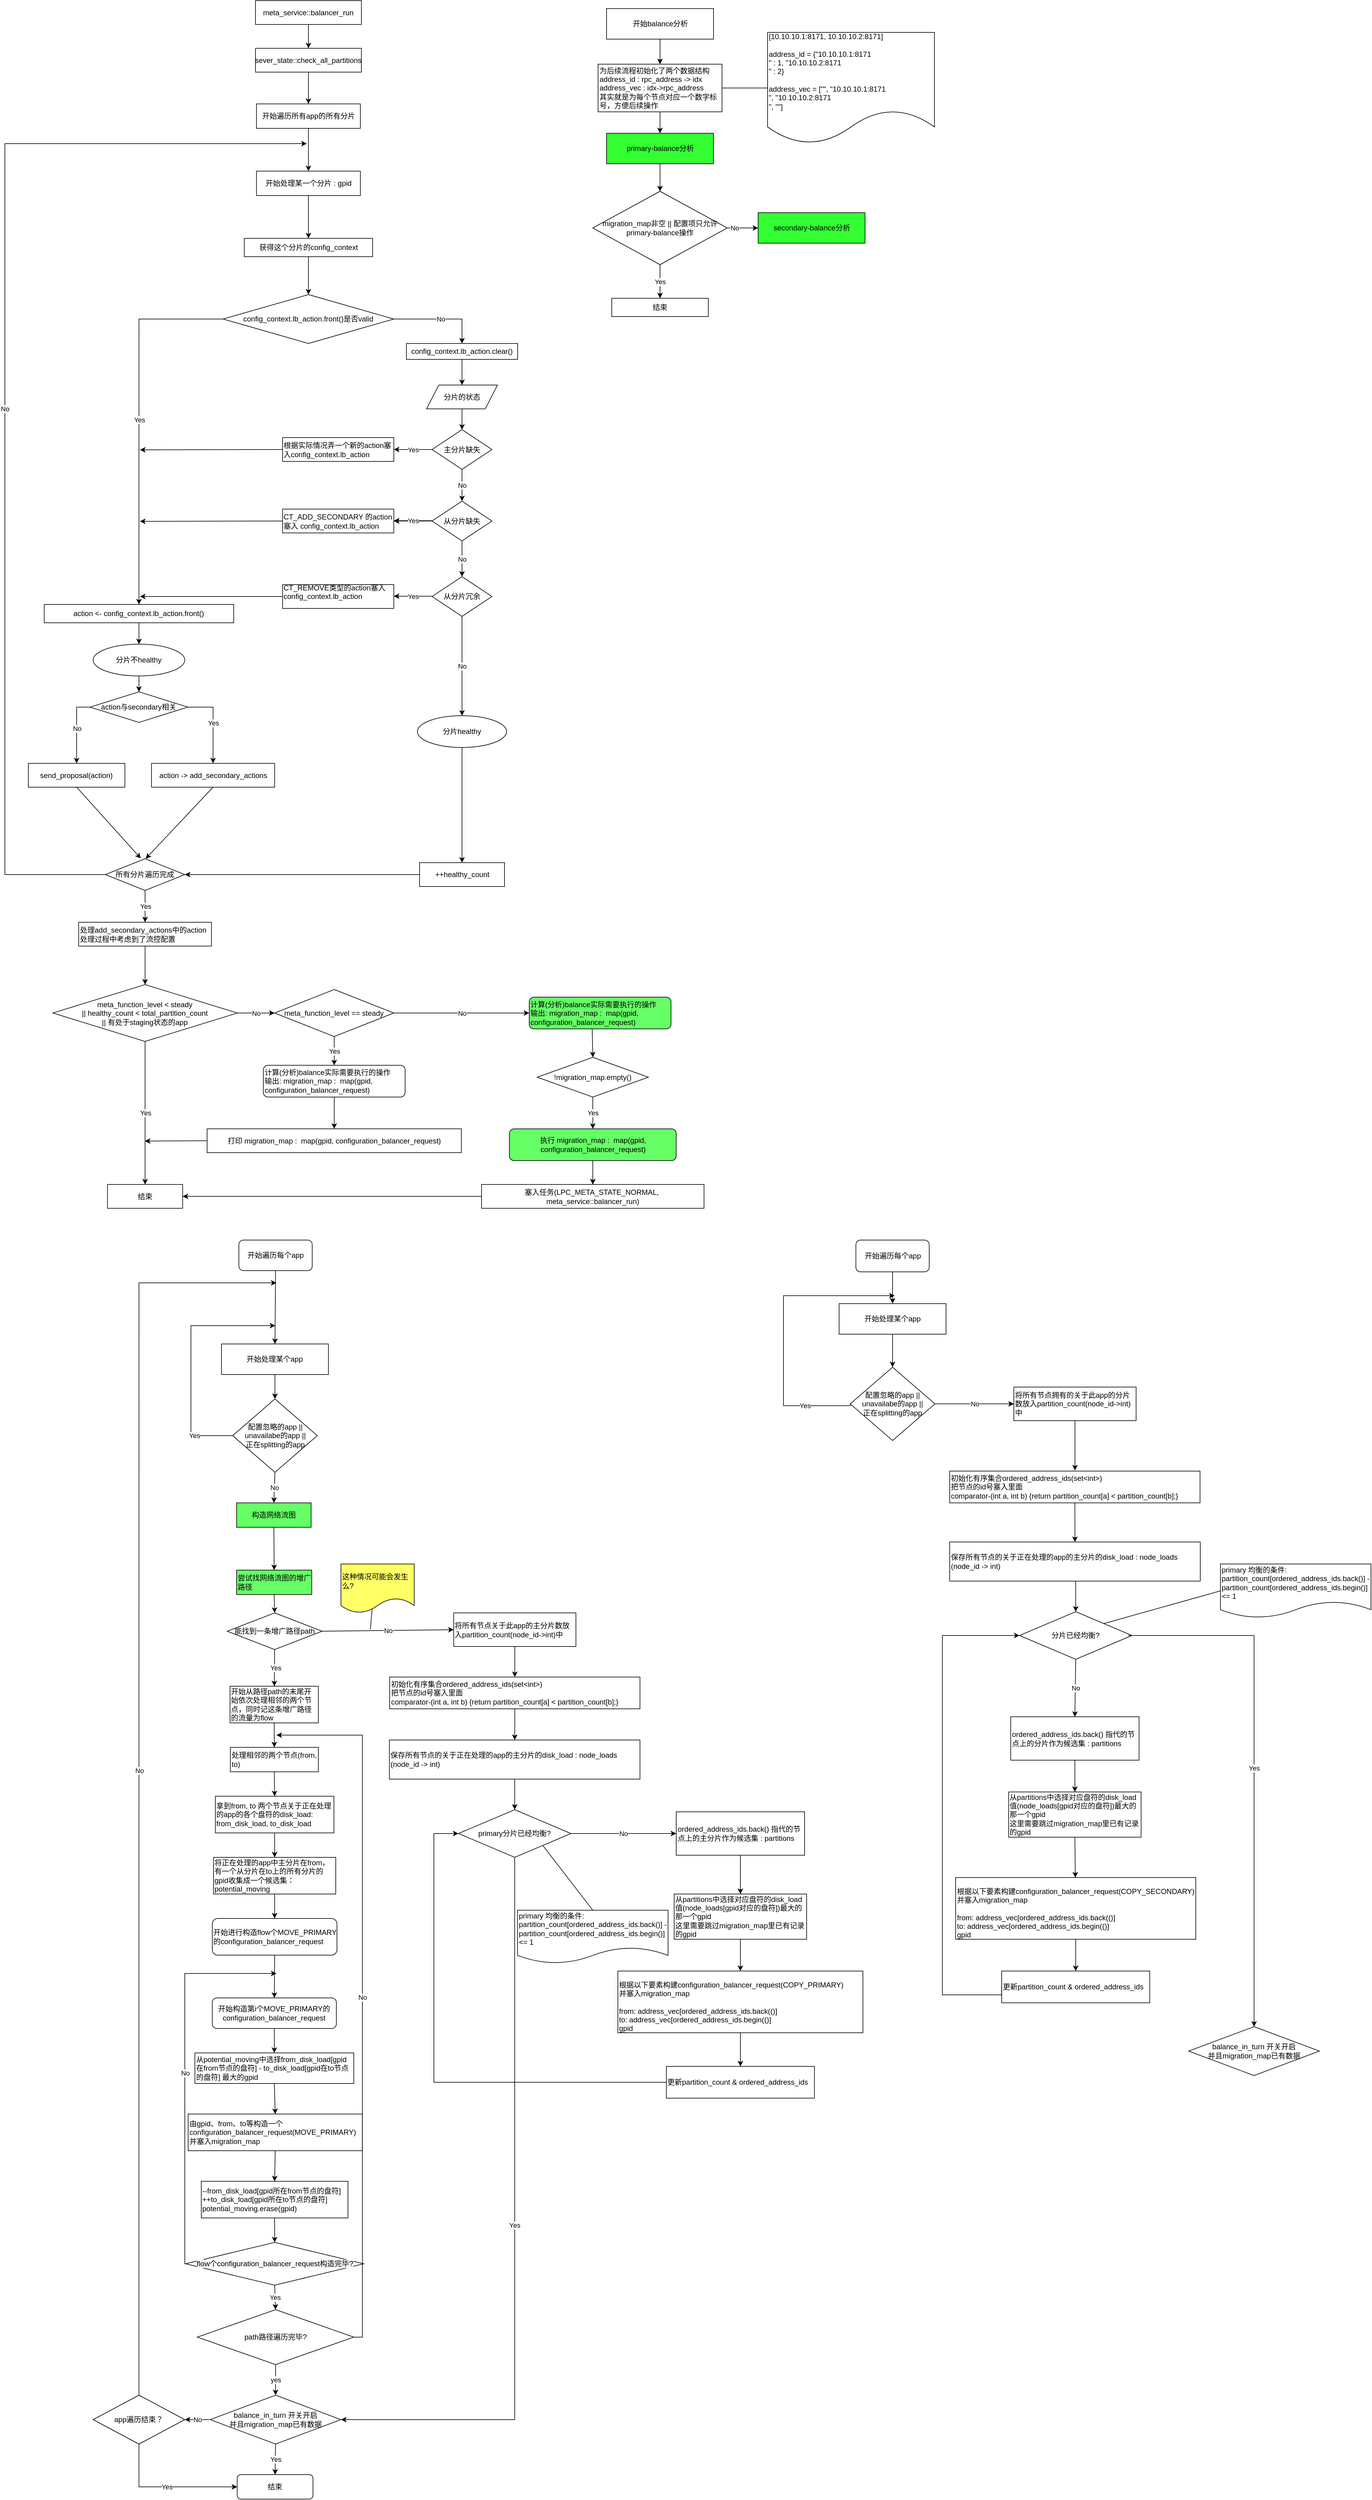 <mxfile version="17.4.0" type="github">
  <diagram name="Page-1" id="edf60f1a-56cd-e834-aa8a-f176f3a09ee4">
    <mxGraphModel dx="1186" dy="764" grid="1" gridSize="13" guides="1" tooltips="1" connect="1" arrows="1" fold="1" page="1" pageScale="1" pageWidth="1200" pageHeight="1920" background="none" math="0" shadow="0">
      <root>
        <mxCell id="0" />
        <mxCell id="1" parent="0" />
        <mxCell id="inHCAh-rtTuk2Lil4JLo-1" value="开始遍历所有app的所有分片" style="rounded=0;whiteSpace=wrap;html=1;" parent="1" vertex="1">
          <mxGeometry x="489.69" y="221" width="170" height="40" as="geometry" />
        </mxCell>
        <mxCell id="inHCAh-rtTuk2Lil4JLo-2" value="开始处理某一个分片 : gpid" style="rounded=0;whiteSpace=wrap;html=1;" parent="1" vertex="1">
          <mxGeometry x="489.69" y="331" width="170" height="40" as="geometry" />
        </mxCell>
        <mxCell id="inHCAh-rtTuk2Lil4JLo-3" value="获得这个分片的config_context" style="rounded=0;whiteSpace=wrap;html=1;align=center;" parent="1" vertex="1">
          <mxGeometry x="469.69" y="441" width="210" height="30" as="geometry" />
        </mxCell>
        <mxCell id="inHCAh-rtTuk2Lil4JLo-4" value="config_context.lb_action.front()是否valid" style="rhombus;whiteSpace=wrap;html=1;" parent="1" vertex="1">
          <mxGeometry x="435" y="533" width="279.38" height="80" as="geometry" />
        </mxCell>
        <mxCell id="inHCAh-rtTuk2Lil4JLo-5" value="action &amp;lt;- config_context.lb_action.front()" style="rounded=0;whiteSpace=wrap;html=1;" parent="1" vertex="1">
          <mxGeometry x="142.38" y="1040" width="310" height="30" as="geometry" />
        </mxCell>
        <mxCell id="inHCAh-rtTuk2Lil4JLo-13" value="action与secondary相关" style="rhombus;whiteSpace=wrap;html=1;" parent="1" vertex="1">
          <mxGeometry x="217.38" y="1183" width="160" height="50" as="geometry" />
        </mxCell>
        <mxCell id="inHCAh-rtTuk2Lil4JLo-14" value="send_proposal(action)" style="rounded=0;whiteSpace=wrap;html=1;" parent="1" vertex="1">
          <mxGeometry x="116.38" y="1300" width="158" height="39" as="geometry" />
        </mxCell>
        <mxCell id="inHCAh-rtTuk2Lil4JLo-15" value="action -&amp;gt; add_secondary_actions" style="rounded=0;whiteSpace=wrap;html=1;" parent="1" vertex="1">
          <mxGeometry x="317.88" y="1300" width="201.5" height="39" as="geometry" />
        </mxCell>
        <mxCell id="inHCAh-rtTuk2Lil4JLo-18" value="meta_function_level &amp;lt; steady&lt;br&gt;|| healthy_count &amp;lt; total_partition_count&lt;br&gt;|| 有处于staging状态的app" style="rhombus;whiteSpace=wrap;html=1;align=center;" parent="1" vertex="1">
          <mxGeometry x="156.38" y="1662" width="302" height="93" as="geometry" />
        </mxCell>
        <mxCell id="inHCAh-rtTuk2Lil4JLo-19" value="结束" style="rounded=0;whiteSpace=wrap;html=1;" parent="1" vertex="1">
          <mxGeometry x="245.88" y="1989" width="123" height="39" as="geometry" />
        </mxCell>
        <mxCell id="inHCAh-rtTuk2Lil4JLo-20" value="meta_function_level == steady" style="rhombus;whiteSpace=wrap;html=1;" parent="1" vertex="1">
          <mxGeometry x="519.38" y="1670" width="195" height="77" as="geometry" />
        </mxCell>
        <mxCell id="inHCAh-rtTuk2Lil4JLo-22" value="&lt;span&gt;计算(分析)balance实际需要执行的操作&lt;/span&gt;&lt;br&gt;&lt;span&gt;输出: migration_map :&amp;nbsp;&amp;nbsp;&lt;/span&gt;&lt;span&gt;map(gpid, configuration_balancer_request)&lt;/span&gt;" style="rounded=1;whiteSpace=wrap;html=1;align=left;" parent="1" vertex="1">
          <mxGeometry x="500.88" y="1794" width="232" height="52" as="geometry" />
        </mxCell>
        <mxCell id="inHCAh-rtTuk2Lil4JLo-24" value="!migration_map.empty()" style="rhombus;whiteSpace=wrap;html=1;" parent="1" vertex="1">
          <mxGeometry x="949" y="1781" width="182" height="65" as="geometry" />
        </mxCell>
        <mxCell id="inHCAh-rtTuk2Lil4JLo-26" value="&lt;span style=&quot;text-align: left&quot;&gt;打印 migration_map :&amp;nbsp;&amp;nbsp;&lt;/span&gt;&lt;span style=&quot;text-align: left&quot;&gt;map(gpid, configuration_balancer_request)&lt;/span&gt;" style="rounded=0;whiteSpace=wrap;html=1;" parent="1" vertex="1">
          <mxGeometry x="408.88" y="1898" width="416" height="39" as="geometry" />
        </mxCell>
        <mxCell id="inHCAh-rtTuk2Lil4JLo-27" value="塞入任务(LPC_META_STATE_NORMAL,&amp;nbsp; meta_service::balancer_run)" style="rounded=0;whiteSpace=wrap;html=1;" parent="1" vertex="1">
          <mxGeometry x="858" y="1989" width="364" height="39" as="geometry" />
        </mxCell>
        <mxCell id="inHCAh-rtTuk2Lil4JLo-28" value="" style="endArrow=classic;html=1;rounded=0;exitX=0.5;exitY=1;exitDx=0;exitDy=0;entryX=0.5;entryY=0;entryDx=0;entryDy=0;" parent="1" source="inHCAh-rtTuk2Lil4JLo-1" target="inHCAh-rtTuk2Lil4JLo-2" edge="1">
          <mxGeometry width="50" height="50" relative="1" as="geometry">
            <mxPoint x="698" y="466" as="sourcePoint" />
            <mxPoint x="748" y="416" as="targetPoint" />
          </mxGeometry>
        </mxCell>
        <mxCell id="inHCAh-rtTuk2Lil4JLo-29" value="" style="endArrow=classic;html=1;rounded=0;exitX=0.5;exitY=1;exitDx=0;exitDy=0;entryX=0.5;entryY=0;entryDx=0;entryDy=0;" parent="1" source="inHCAh-rtTuk2Lil4JLo-2" target="inHCAh-rtTuk2Lil4JLo-3" edge="1">
          <mxGeometry width="50" height="50" relative="1" as="geometry">
            <mxPoint x="698" y="596" as="sourcePoint" />
            <mxPoint x="748" y="546" as="targetPoint" />
          </mxGeometry>
        </mxCell>
        <mxCell id="inHCAh-rtTuk2Lil4JLo-30" value="" style="endArrow=classic;html=1;rounded=0;exitX=0.5;exitY=1;exitDx=0;exitDy=0;entryX=0.5;entryY=0;entryDx=0;entryDy=0;" parent="1" source="inHCAh-rtTuk2Lil4JLo-3" target="inHCAh-rtTuk2Lil4JLo-4" edge="1">
          <mxGeometry width="50" height="50" relative="1" as="geometry">
            <mxPoint x="698" y="700" as="sourcePoint" />
            <mxPoint x="748" y="650" as="targetPoint" />
          </mxGeometry>
        </mxCell>
        <mxCell id="inHCAh-rtTuk2Lil4JLo-33" value="分片不healthy" style="ellipse;whiteSpace=wrap;html=1;" parent="1" vertex="1">
          <mxGeometry x="222.38" y="1105" width="150" height="52" as="geometry" />
        </mxCell>
        <mxCell id="inHCAh-rtTuk2Lil4JLo-34" value="分片的状态" style="shape=parallelogram;perimeter=parallelogramPerimeter;whiteSpace=wrap;html=1;fixedSize=1;" parent="1" vertex="1">
          <mxGeometry x="768" y="681" width="116" height="39" as="geometry" />
        </mxCell>
        <mxCell id="inHCAh-rtTuk2Lil4JLo-35" value="主分片缺失" style="rhombus;whiteSpace=wrap;html=1;" parent="1" vertex="1">
          <mxGeometry x="777" y="754" width="98" height="65" as="geometry" />
        </mxCell>
        <mxCell id="inHCAh-rtTuk2Lil4JLo-113" value="" style="edgeStyle=orthogonalEdgeStyle;rounded=0;orthogonalLoop=1;jettySize=auto;html=1;" parent="1" source="inHCAh-rtTuk2Lil4JLo-36" target="inHCAh-rtTuk2Lil4JLo-84" edge="1">
          <mxGeometry relative="1" as="geometry" />
        </mxCell>
        <mxCell id="inHCAh-rtTuk2Lil4JLo-36" value="从分片缺失" style="rhombus;whiteSpace=wrap;html=1;" parent="1" vertex="1">
          <mxGeometry x="777" y="871" width="98" height="65" as="geometry" />
        </mxCell>
        <mxCell id="inHCAh-rtTuk2Lil4JLo-37" value="从分片冗余" style="rhombus;whiteSpace=wrap;html=1;" parent="1" vertex="1">
          <mxGeometry x="777" y="994.5" width="98" height="65" as="geometry" />
        </mxCell>
        <mxCell id="inHCAh-rtTuk2Lil4JLo-38" value="" style="endArrow=classic;html=1;rounded=0;exitX=0.5;exitY=1;exitDx=0;exitDy=0;entryX=0.5;entryY=0;entryDx=0;entryDy=0;" parent="1" source="inHCAh-rtTuk2Lil4JLo-34" target="inHCAh-rtTuk2Lil4JLo-35" edge="1">
          <mxGeometry width="50" height="50" relative="1" as="geometry">
            <mxPoint x="663" y="895" as="sourcePoint" />
            <mxPoint x="713" y="845" as="targetPoint" />
          </mxGeometry>
        </mxCell>
        <mxCell id="inHCAh-rtTuk2Lil4JLo-44" value="" style="endArrow=classic;html=1;rounded=0;exitX=0.5;exitY=1;exitDx=0;exitDy=0;entryX=0.5;entryY=0;entryDx=0;entryDy=0;" parent="1" source="inHCAh-rtTuk2Lil4JLo-35" target="inHCAh-rtTuk2Lil4JLo-36" edge="1">
          <mxGeometry relative="1" as="geometry">
            <mxPoint x="572" y="897" as="sourcePoint" />
            <mxPoint x="732" y="897" as="targetPoint" />
          </mxGeometry>
        </mxCell>
        <mxCell id="inHCAh-rtTuk2Lil4JLo-45" value="No" style="edgeLabel;resizable=0;html=1;align=center;verticalAlign=middle;" parent="inHCAh-rtTuk2Lil4JLo-44" connectable="0" vertex="1">
          <mxGeometry relative="1" as="geometry" />
        </mxCell>
        <mxCell id="inHCAh-rtTuk2Lil4JLo-47" value="" style="endArrow=classic;html=1;rounded=0;entryX=0.5;entryY=0;entryDx=0;entryDy=0;exitX=0.5;exitY=1;exitDx=0;exitDy=0;" parent="1" source="inHCAh-rtTuk2Lil4JLo-36" target="inHCAh-rtTuk2Lil4JLo-37" edge="1">
          <mxGeometry relative="1" as="geometry">
            <mxPoint x="910" y="936" as="sourcePoint" />
            <mxPoint x="839" y="884" as="targetPoint" />
          </mxGeometry>
        </mxCell>
        <mxCell id="inHCAh-rtTuk2Lil4JLo-48" value="No" style="edgeLabel;resizable=0;html=1;align=center;verticalAlign=middle;" parent="inHCAh-rtTuk2Lil4JLo-47" connectable="0" vertex="1">
          <mxGeometry relative="1" as="geometry" />
        </mxCell>
        <mxCell id="inHCAh-rtTuk2Lil4JLo-49" value="" style="endArrow=classic;html=1;rounded=0;entryX=0.5;entryY=0;entryDx=0;entryDy=0;exitX=0.5;exitY=1;exitDx=0;exitDy=0;" parent="1" source="inHCAh-rtTuk2Lil4JLo-37" target="inHCAh-rtTuk2Lil4JLo-63" edge="1">
          <mxGeometry relative="1" as="geometry">
            <mxPoint x="1001" y="988" as="sourcePoint" />
            <mxPoint x="826" y="1079" as="targetPoint" />
          </mxGeometry>
        </mxCell>
        <mxCell id="inHCAh-rtTuk2Lil4JLo-50" value="No" style="edgeLabel;resizable=0;html=1;align=center;verticalAlign=middle;" parent="inHCAh-rtTuk2Lil4JLo-49" connectable="0" vertex="1">
          <mxGeometry relative="1" as="geometry" />
        </mxCell>
        <mxCell id="inHCAh-rtTuk2Lil4JLo-51" value="" style="endArrow=classic;html=1;rounded=0;exitX=0.5;exitY=1;exitDx=0;exitDy=0;entryX=0.5;entryY=0;entryDx=0;entryDy=0;" parent="1" source="inHCAh-rtTuk2Lil4JLo-5" target="inHCAh-rtTuk2Lil4JLo-33" edge="1">
          <mxGeometry width="50" height="50" relative="1" as="geometry">
            <mxPoint x="571.38" y="1194" as="sourcePoint" />
            <mxPoint x="621.38" y="1144" as="targetPoint" />
          </mxGeometry>
        </mxCell>
        <mxCell id="inHCAh-rtTuk2Lil4JLo-52" value="" style="endArrow=classic;html=1;rounded=0;exitX=0;exitY=0.5;exitDx=0;exitDy=0;entryX=0.5;entryY=0;entryDx=0;entryDy=0;edgeStyle=orthogonalEdgeStyle;" parent="1" source="inHCAh-rtTuk2Lil4JLo-4" target="inHCAh-rtTuk2Lil4JLo-5" edge="1">
          <mxGeometry relative="1" as="geometry">
            <mxPoint x="494" y="637" as="sourcePoint" />
            <mxPoint x="698" y="663" as="targetPoint" />
          </mxGeometry>
        </mxCell>
        <mxCell id="inHCAh-rtTuk2Lil4JLo-53" value="Yes" style="edgeLabel;resizable=0;html=1;align=center;verticalAlign=middle;" parent="inHCAh-rtTuk2Lil4JLo-52" connectable="0" vertex="1">
          <mxGeometry relative="1" as="geometry" />
        </mxCell>
        <mxCell id="inHCAh-rtTuk2Lil4JLo-54" value="" style="endArrow=classic;html=1;rounded=0;exitX=1;exitY=0.5;exitDx=0;exitDy=0;entryX=0.5;entryY=0;entryDx=0;entryDy=0;edgeStyle=orthogonalEdgeStyle;" parent="1" source="inHCAh-rtTuk2Lil4JLo-4" target="inHCAh-rtTuk2Lil4JLo-81" edge="1">
          <mxGeometry relative="1" as="geometry">
            <mxPoint x="1047" y="533" as="sourcePoint" />
            <mxPoint x="962" y="641" as="targetPoint" />
          </mxGeometry>
        </mxCell>
        <mxCell id="inHCAh-rtTuk2Lil4JLo-55" value="No" style="edgeLabel;resizable=0;html=1;align=center;verticalAlign=middle;" parent="inHCAh-rtTuk2Lil4JLo-54" connectable="0" vertex="1">
          <mxGeometry relative="1" as="geometry" />
        </mxCell>
        <mxCell id="inHCAh-rtTuk2Lil4JLo-56" value="" style="endArrow=classic;html=1;rounded=0;exitX=0.5;exitY=1;exitDx=0;exitDy=0;entryX=0.5;entryY=0;entryDx=0;entryDy=0;" parent="1" source="inHCAh-rtTuk2Lil4JLo-33" target="inHCAh-rtTuk2Lil4JLo-13" edge="1">
          <mxGeometry width="50" height="50" relative="1" as="geometry">
            <mxPoint x="103.38" y="1103" as="sourcePoint" />
            <mxPoint x="153.38" y="1053" as="targetPoint" />
          </mxGeometry>
        </mxCell>
        <mxCell id="inHCAh-rtTuk2Lil4JLo-58" value="" style="endArrow=classic;html=1;rounded=0;exitX=0;exitY=0.5;exitDx=0;exitDy=0;edgeStyle=orthogonalEdgeStyle;entryX=0.5;entryY=0;entryDx=0;entryDy=0;" parent="1" source="inHCAh-rtTuk2Lil4JLo-13" target="inHCAh-rtTuk2Lil4JLo-14" edge="1">
          <mxGeometry relative="1" as="geometry">
            <mxPoint x="90.38" y="1235" as="sourcePoint" />
            <mxPoint x="195" y="1293.5" as="targetPoint" />
          </mxGeometry>
        </mxCell>
        <mxCell id="inHCAh-rtTuk2Lil4JLo-59" value="No" style="edgeLabel;resizable=0;html=1;align=center;verticalAlign=middle;" parent="inHCAh-rtTuk2Lil4JLo-58" connectable="0" vertex="1">
          <mxGeometry relative="1" as="geometry" />
        </mxCell>
        <mxCell id="inHCAh-rtTuk2Lil4JLo-60" value="" style="endArrow=classic;html=1;rounded=0;entryX=0.5;entryY=0;entryDx=0;entryDy=0;exitX=1;exitY=0.5;exitDx=0;exitDy=0;edgeStyle=orthogonalEdgeStyle;" parent="1" source="inHCAh-rtTuk2Lil4JLo-13" target="inHCAh-rtTuk2Lil4JLo-15" edge="1">
          <mxGeometry relative="1" as="geometry">
            <mxPoint x="230.38" y="1221" as="sourcePoint" />
            <mxPoint x="208.38" y="1313" as="targetPoint" />
          </mxGeometry>
        </mxCell>
        <mxCell id="inHCAh-rtTuk2Lil4JLo-61" value="Yes" style="edgeLabel;resizable=0;html=1;align=center;verticalAlign=middle;" parent="inHCAh-rtTuk2Lil4JLo-60" connectable="0" vertex="1">
          <mxGeometry relative="1" as="geometry" />
        </mxCell>
        <mxCell id="inHCAh-rtTuk2Lil4JLo-62" value="++healthy_count" style="rounded=0;whiteSpace=wrap;html=1;" parent="1" vertex="1">
          <mxGeometry x="756.5" y="1462.5" width="139" height="39" as="geometry" />
        </mxCell>
        <mxCell id="inHCAh-rtTuk2Lil4JLo-63" value="分片healthy" style="ellipse;whiteSpace=wrap;html=1;" parent="1" vertex="1">
          <mxGeometry x="753" y="1222" width="146" height="52" as="geometry" />
        </mxCell>
        <mxCell id="inHCAh-rtTuk2Lil4JLo-64" value="" style="endArrow=classic;html=1;rounded=0;exitX=0.5;exitY=1;exitDx=0;exitDy=0;entryX=0.5;entryY=0;entryDx=0;entryDy=0;" parent="1" source="inHCAh-rtTuk2Lil4JLo-63" target="inHCAh-rtTuk2Lil4JLo-62" edge="1">
          <mxGeometry width="50" height="50" relative="1" as="geometry">
            <mxPoint x="572" y="1194" as="sourcePoint" />
            <mxPoint x="622" y="1144" as="targetPoint" />
          </mxGeometry>
        </mxCell>
        <mxCell id="inHCAh-rtTuk2Lil4JLo-65" value="" style="endArrow=classic;html=1;rounded=0;exitX=0.5;exitY=1;exitDx=0;exitDy=0;entryX=0.463;entryY=-0.013;entryDx=0;entryDy=0;entryPerimeter=0;" parent="1" edge="1">
          <mxGeometry width="50" height="50" relative="1" as="geometry">
            <mxPoint x="195.38" y="1339" as="sourcePoint" />
            <mxPoint x="300.375" y="1455.493" as="targetPoint" />
          </mxGeometry>
        </mxCell>
        <mxCell id="inHCAh-rtTuk2Lil4JLo-66" value="" style="endArrow=classic;html=1;rounded=0;exitX=0.5;exitY=1;exitDx=0;exitDy=0;entryX=0.5;entryY=0;entryDx=0;entryDy=0;" parent="1" source="inHCAh-rtTuk2Lil4JLo-15" edge="1">
          <mxGeometry width="50" height="50" relative="1" as="geometry">
            <mxPoint x="493.38" y="1441" as="sourcePoint" />
            <mxPoint x="308.415" y="1456" as="targetPoint" />
          </mxGeometry>
        </mxCell>
        <mxCell id="inHCAh-rtTuk2Lil4JLo-68" value="处理add_secondary_actions中的action&lt;br&gt;处理过程中考虑到了流控配置" style="rounded=0;whiteSpace=wrap;html=1;align=left;" parent="1" vertex="1">
          <mxGeometry x="198.73" y="1560" width="217.31" height="39" as="geometry" />
        </mxCell>
        <mxCell id="inHCAh-rtTuk2Lil4JLo-69" value="所有分片遍历完成" style="rhombus;whiteSpace=wrap;html=1;" parent="1" vertex="1">
          <mxGeometry x="242.38" y="1456" width="130" height="52" as="geometry" />
        </mxCell>
        <mxCell id="inHCAh-rtTuk2Lil4JLo-71" value="" style="endArrow=classic;html=1;rounded=0;exitX=0;exitY=0.5;exitDx=0;exitDy=0;edgeStyle=orthogonalEdgeStyle;" parent="1" source="inHCAh-rtTuk2Lil4JLo-69" edge="1">
          <mxGeometry relative="1" as="geometry">
            <mxPoint x="117" y="1235" as="sourcePoint" />
            <mxPoint x="572" y="286" as="targetPoint" />
            <Array as="points">
              <mxPoint x="78" y="1482" />
              <mxPoint x="78" y="286" />
            </Array>
          </mxGeometry>
        </mxCell>
        <mxCell id="inHCAh-rtTuk2Lil4JLo-72" value="No" style="edgeLabel;resizable=0;html=1;align=center;verticalAlign=middle;" parent="inHCAh-rtTuk2Lil4JLo-71" connectable="0" vertex="1">
          <mxGeometry relative="1" as="geometry" />
        </mxCell>
        <mxCell id="inHCAh-rtTuk2Lil4JLo-74" value="" style="endArrow=classic;html=1;rounded=0;exitX=0.5;exitY=1;exitDx=0;exitDy=0;entryX=0.5;entryY=0;entryDx=0;entryDy=0;" parent="1" source="inHCAh-rtTuk2Lil4JLo-69" target="inHCAh-rtTuk2Lil4JLo-68" edge="1">
          <mxGeometry relative="1" as="geometry">
            <mxPoint x="169" y="1306.5" as="sourcePoint" />
            <mxPoint x="269" y="1306.5" as="targetPoint" />
          </mxGeometry>
        </mxCell>
        <mxCell id="inHCAh-rtTuk2Lil4JLo-75" value="Yes" style="edgeLabel;resizable=0;html=1;align=center;verticalAlign=middle;" parent="inHCAh-rtTuk2Lil4JLo-74" connectable="0" vertex="1">
          <mxGeometry relative="1" as="geometry" />
        </mxCell>
        <mxCell id="inHCAh-rtTuk2Lil4JLo-77" value="" style="endArrow=classic;html=1;rounded=0;exitX=0;exitY=0.5;exitDx=0;exitDy=0;entryX=1;entryY=0.5;entryDx=0;entryDy=0;" parent="1" source="inHCAh-rtTuk2Lil4JLo-62" target="inHCAh-rtTuk2Lil4JLo-69" edge="1">
          <mxGeometry relative="1" as="geometry">
            <mxPoint x="585" y="1261" as="sourcePoint" />
            <mxPoint x="685" y="1261" as="targetPoint" />
          </mxGeometry>
        </mxCell>
        <mxCell id="inHCAh-rtTuk2Lil4JLo-79" value="" style="endArrow=classic;html=1;rounded=0;exitX=0.5;exitY=1;exitDx=0;exitDy=0;entryX=0.5;entryY=0;entryDx=0;entryDy=0;" parent="1" source="inHCAh-rtTuk2Lil4JLo-68" target="inHCAh-rtTuk2Lil4JLo-18" edge="1">
          <mxGeometry width="50" height="50" relative="1" as="geometry">
            <mxPoint x="533" y="1590" as="sourcePoint" />
            <mxPoint x="583" y="1540" as="targetPoint" />
          </mxGeometry>
        </mxCell>
        <mxCell id="inHCAh-rtTuk2Lil4JLo-81" value="&lt;span&gt;config_context.lb_action.clear()&lt;/span&gt;" style="rounded=0;whiteSpace=wrap;html=1;" parent="1" vertex="1">
          <mxGeometry x="735" y="613" width="182" height="26" as="geometry" />
        </mxCell>
        <mxCell id="inHCAh-rtTuk2Lil4JLo-82" value="" style="endArrow=classic;html=1;rounded=0;exitX=0.5;exitY=1;exitDx=0;exitDy=0;" parent="1" source="inHCAh-rtTuk2Lil4JLo-81" target="inHCAh-rtTuk2Lil4JLo-34" edge="1">
          <mxGeometry width="50" height="50" relative="1" as="geometry">
            <mxPoint x="533" y="791" as="sourcePoint" />
            <mxPoint x="583" y="741" as="targetPoint" />
          </mxGeometry>
        </mxCell>
        <mxCell id="inHCAh-rtTuk2Lil4JLo-83" value="根据实际情况弄一个新的action塞入config_context.lb_action" style="rounded=0;whiteSpace=wrap;html=1;align=left;" parent="1" vertex="1">
          <mxGeometry x="532.38" y="767" width="182" height="39" as="geometry" />
        </mxCell>
        <mxCell id="inHCAh-rtTuk2Lil4JLo-84" value="CT_ADD_SECONDARY 的action塞入 config_context.lb_action" style="rounded=0;whiteSpace=wrap;html=1;align=left;" parent="1" vertex="1">
          <mxGeometry x="532.38" y="884" width="182" height="39" as="geometry" />
        </mxCell>
        <mxCell id="inHCAh-rtTuk2Lil4JLo-85" value="CT_REMOVE类型的action塞入config_context.lb_action&lt;br&gt;&amp;nbsp;" style="rounded=0;whiteSpace=wrap;html=1;align=left;" parent="1" vertex="1">
          <mxGeometry x="532.38" y="1007.5" width="182" height="39" as="geometry" />
        </mxCell>
        <mxCell id="inHCAh-rtTuk2Lil4JLo-87" value="" style="endArrow=classic;html=1;rounded=0;exitX=0.5;exitY=1;exitDx=0;exitDy=0;entryX=0.5;entryY=0;entryDx=0;entryDy=0;" parent="1" source="inHCAh-rtTuk2Lil4JLo-20" target="inHCAh-rtTuk2Lil4JLo-22" edge="1">
          <mxGeometry relative="1" as="geometry">
            <mxPoint x="637" y="1781" as="sourcePoint" />
            <mxPoint x="737" y="1781" as="targetPoint" />
          </mxGeometry>
        </mxCell>
        <mxCell id="inHCAh-rtTuk2Lil4JLo-88" value="Yes" style="edgeLabel;resizable=0;html=1;align=center;verticalAlign=middle;" parent="inHCAh-rtTuk2Lil4JLo-87" connectable="0" vertex="1">
          <mxGeometry relative="1" as="geometry" />
        </mxCell>
        <mxCell id="inHCAh-rtTuk2Lil4JLo-89" value="" style="endArrow=classic;html=1;rounded=0;exitX=0;exitY=0.5;exitDx=0;exitDy=0;" parent="1" source="inHCAh-rtTuk2Lil4JLo-26" edge="1">
          <mxGeometry width="50" height="50" relative="1" as="geometry">
            <mxPoint x="169" y="1870" as="sourcePoint" />
            <mxPoint x="307" y="1918" as="targetPoint" />
          </mxGeometry>
        </mxCell>
        <mxCell id="inHCAh-rtTuk2Lil4JLo-90" value="" style="endArrow=classic;html=1;rounded=0;exitX=0.5;exitY=1;exitDx=0;exitDy=0;entryX=0.5;entryY=0;entryDx=0;entryDy=0;" parent="1" source="inHCAh-rtTuk2Lil4JLo-22" target="inHCAh-rtTuk2Lil4JLo-26" edge="1">
          <mxGeometry width="50" height="50" relative="1" as="geometry">
            <mxPoint x="208" y="1857" as="sourcePoint" />
            <mxPoint x="258" y="1807" as="targetPoint" />
          </mxGeometry>
        </mxCell>
        <mxCell id="inHCAh-rtTuk2Lil4JLo-92" value="&lt;span&gt;计算(分析)balance实际需要执行的操作&lt;/span&gt;&lt;br&gt;&lt;span&gt;输出: migration_map :&amp;nbsp;&amp;nbsp;&lt;/span&gt;&lt;span&gt;map(gpid, configuration_balancer_request)&lt;/span&gt;" style="rounded=1;whiteSpace=wrap;html=1;align=left;fillColor=#66FF66;" parent="1" vertex="1">
          <mxGeometry x="936" y="1682.5" width="232" height="52" as="geometry" />
        </mxCell>
        <mxCell id="inHCAh-rtTuk2Lil4JLo-93" value="" style="endArrow=classic;html=1;rounded=0;exitX=0.5;exitY=1;exitDx=0;exitDy=0;entryX=0.5;entryY=0;entryDx=0;entryDy=0;" parent="1" source="inHCAh-rtTuk2Lil4JLo-18" target="inHCAh-rtTuk2Lil4JLo-19" edge="1">
          <mxGeometry relative="1" as="geometry">
            <mxPoint x="312" y="1820" as="sourcePoint" />
            <mxPoint x="412" y="1820" as="targetPoint" />
          </mxGeometry>
        </mxCell>
        <mxCell id="inHCAh-rtTuk2Lil4JLo-94" value="Yes" style="edgeLabel;resizable=0;html=1;align=center;verticalAlign=middle;" parent="inHCAh-rtTuk2Lil4JLo-93" connectable="0" vertex="1">
          <mxGeometry relative="1" as="geometry" />
        </mxCell>
        <mxCell id="inHCAh-rtTuk2Lil4JLo-95" value="" style="endArrow=classic;html=1;rounded=0;exitX=1;exitY=0.5;exitDx=0;exitDy=0;entryX=0;entryY=0.5;entryDx=0;entryDy=0;" parent="1" source="inHCAh-rtTuk2Lil4JLo-18" target="inHCAh-rtTuk2Lil4JLo-20" edge="1">
          <mxGeometry relative="1" as="geometry">
            <mxPoint x="481" y="1651" as="sourcePoint" />
            <mxPoint x="581" y="1651" as="targetPoint" />
          </mxGeometry>
        </mxCell>
        <mxCell id="inHCAh-rtTuk2Lil4JLo-96" value="No" style="edgeLabel;resizable=0;html=1;align=center;verticalAlign=middle;" parent="inHCAh-rtTuk2Lil4JLo-95" connectable="0" vertex="1">
          <mxGeometry relative="1" as="geometry" />
        </mxCell>
        <mxCell id="inHCAh-rtTuk2Lil4JLo-98" value="" style="endArrow=classic;html=1;rounded=0;entryX=0;entryY=0.5;entryDx=0;entryDy=0;exitX=1;exitY=0.5;exitDx=0;exitDy=0;" parent="1" source="inHCAh-rtTuk2Lil4JLo-20" target="inHCAh-rtTuk2Lil4JLo-92" edge="1">
          <mxGeometry relative="1" as="geometry">
            <mxPoint x="715" y="1703" as="sourcePoint" />
            <mxPoint x="815" y="1703" as="targetPoint" />
          </mxGeometry>
        </mxCell>
        <mxCell id="inHCAh-rtTuk2Lil4JLo-99" value="No" style="edgeLabel;resizable=0;html=1;align=center;verticalAlign=middle;" parent="inHCAh-rtTuk2Lil4JLo-98" connectable="0" vertex="1">
          <mxGeometry relative="1" as="geometry" />
        </mxCell>
        <mxCell id="inHCAh-rtTuk2Lil4JLo-100" value="" style="endArrow=classic;html=1;rounded=0;exitX=0.444;exitY=0.99;exitDx=0;exitDy=0;exitPerimeter=0;entryX=0.5;entryY=0;entryDx=0;entryDy=0;" parent="1" source="inHCAh-rtTuk2Lil4JLo-92" target="inHCAh-rtTuk2Lil4JLo-24" edge="1">
          <mxGeometry width="50" height="50" relative="1" as="geometry">
            <mxPoint x="1079" y="1805" as="sourcePoint" />
            <mxPoint x="1129" y="1755" as="targetPoint" />
          </mxGeometry>
        </mxCell>
        <mxCell id="inHCAh-rtTuk2Lil4JLo-102" value="" style="endArrow=classic;html=1;rounded=0;exitX=0.5;exitY=1;exitDx=0;exitDy=0;" parent="1" target="inHCAh-rtTuk2Lil4JLo-27" edge="1">
          <mxGeometry width="50" height="50" relative="1" as="geometry">
            <mxPoint x="1040" y="1937" as="sourcePoint" />
            <mxPoint x="1272" y="1859" as="targetPoint" />
          </mxGeometry>
        </mxCell>
        <mxCell id="inHCAh-rtTuk2Lil4JLo-103" value="" style="endArrow=classic;html=1;rounded=0;exitX=0.5;exitY=1;exitDx=0;exitDy=0;" parent="1" source="inHCAh-rtTuk2Lil4JLo-24" edge="1">
          <mxGeometry relative="1" as="geometry">
            <mxPoint x="1170" y="1833" as="sourcePoint" />
            <mxPoint x="1040" y="1898" as="targetPoint" />
          </mxGeometry>
        </mxCell>
        <mxCell id="inHCAh-rtTuk2Lil4JLo-104" value="Yes" style="edgeLabel;resizable=0;html=1;align=center;verticalAlign=middle;" parent="inHCAh-rtTuk2Lil4JLo-103" connectable="0" vertex="1">
          <mxGeometry relative="1" as="geometry" />
        </mxCell>
        <mxCell id="inHCAh-rtTuk2Lil4JLo-105" value="" style="endArrow=classic;html=1;rounded=0;exitX=0;exitY=0.5;exitDx=0;exitDy=0;entryX=1;entryY=0.5;entryDx=0;entryDy=0;" parent="1" source="inHCAh-rtTuk2Lil4JLo-27" target="inHCAh-rtTuk2Lil4JLo-19" edge="1">
          <mxGeometry width="50" height="50" relative="1" as="geometry">
            <mxPoint x="637" y="2104" as="sourcePoint" />
            <mxPoint x="687" y="2054" as="targetPoint" />
          </mxGeometry>
        </mxCell>
        <mxCell id="inHCAh-rtTuk2Lil4JLo-106" value="" style="endArrow=classic;html=1;rounded=0;exitX=0;exitY=0.5;exitDx=0;exitDy=0;entryX=1;entryY=0.5;entryDx=0;entryDy=0;" parent="1" source="inHCAh-rtTuk2Lil4JLo-35" target="inHCAh-rtTuk2Lil4JLo-83" edge="1">
          <mxGeometry relative="1" as="geometry">
            <mxPoint x="689" y="845" as="sourcePoint" />
            <mxPoint x="789" y="845" as="targetPoint" />
          </mxGeometry>
        </mxCell>
        <mxCell id="inHCAh-rtTuk2Lil4JLo-107" value="Yes" style="edgeLabel;resizable=0;html=1;align=center;verticalAlign=middle;" parent="inHCAh-rtTuk2Lil4JLo-106" connectable="0" vertex="1">
          <mxGeometry relative="1" as="geometry" />
        </mxCell>
        <mxCell id="inHCAh-rtTuk2Lil4JLo-109" value="" style="endArrow=classic;html=1;rounded=0;entryX=1;entryY=0.5;entryDx=0;entryDy=0;" parent="1" edge="1">
          <mxGeometry relative="1" as="geometry">
            <mxPoint x="777" y="903" as="sourcePoint" />
            <mxPoint x="714.38" y="903" as="targetPoint" />
          </mxGeometry>
        </mxCell>
        <mxCell id="inHCAh-rtTuk2Lil4JLo-110" value="Yes" style="edgeLabel;resizable=0;html=1;align=center;verticalAlign=middle;" parent="inHCAh-rtTuk2Lil4JLo-109" connectable="0" vertex="1">
          <mxGeometry relative="1" as="geometry" />
        </mxCell>
        <mxCell id="inHCAh-rtTuk2Lil4JLo-111" value="" style="endArrow=classic;html=1;rounded=0;exitX=0;exitY=0.5;exitDx=0;exitDy=0;entryX=1;entryY=0.5;entryDx=0;entryDy=0;" parent="1" edge="1">
          <mxGeometry relative="1" as="geometry">
            <mxPoint x="777" y="1026.5" as="sourcePoint" />
            <mxPoint x="714.38" y="1026.5" as="targetPoint" />
          </mxGeometry>
        </mxCell>
        <mxCell id="inHCAh-rtTuk2Lil4JLo-112" value="Yes" style="edgeLabel;resizable=0;html=1;align=center;verticalAlign=middle;" parent="inHCAh-rtTuk2Lil4JLo-111" connectable="0" vertex="1">
          <mxGeometry relative="1" as="geometry" />
        </mxCell>
        <mxCell id="inHCAh-rtTuk2Lil4JLo-114" value="" style="endArrow=classic;html=1;rounded=0;exitX=0;exitY=0.5;exitDx=0;exitDy=0;" parent="1" source="inHCAh-rtTuk2Lil4JLo-83" edge="1">
          <mxGeometry width="50" height="50" relative="1" as="geometry">
            <mxPoint x="416" y="895" as="sourcePoint" />
            <mxPoint x="299" y="787" as="targetPoint" />
          </mxGeometry>
        </mxCell>
        <mxCell id="inHCAh-rtTuk2Lil4JLo-115" value="" style="endArrow=classic;html=1;rounded=0;exitX=0;exitY=0.5;exitDx=0;exitDy=0;" parent="1" source="inHCAh-rtTuk2Lil4JLo-84" edge="1">
          <mxGeometry width="50" height="50" relative="1" as="geometry">
            <mxPoint x="390" y="947" as="sourcePoint" />
            <mxPoint x="299" y="904" as="targetPoint" />
          </mxGeometry>
        </mxCell>
        <mxCell id="inHCAh-rtTuk2Lil4JLo-116" value="" style="endArrow=classic;html=1;rounded=0;exitX=0;exitY=0.5;exitDx=0;exitDy=0;" parent="1" source="inHCAh-rtTuk2Lil4JLo-85" edge="1">
          <mxGeometry width="50" height="50" relative="1" as="geometry">
            <mxPoint x="455" y="999" as="sourcePoint" />
            <mxPoint x="299" y="1027" as="targetPoint" />
          </mxGeometry>
        </mxCell>
        <mxCell id="inHCAh-rtTuk2Lil4JLo-118" value="" style="edgeStyle=orthogonalEdgeStyle;rounded=0;orthogonalLoop=1;jettySize=auto;html=1;" parent="1" source="inHCAh-rtTuk2Lil4JLo-117" target="inHCAh-rtTuk2Lil4JLo-27" edge="1">
          <mxGeometry relative="1" as="geometry" />
        </mxCell>
        <mxCell id="inHCAh-rtTuk2Lil4JLo-117" value="&lt;span style=&quot;text-align: left&quot;&gt;执行 migration_map :&amp;nbsp;&amp;nbsp;&lt;/span&gt;&lt;span style=&quot;text-align: left&quot;&gt;map(gpid, configuration_balancer_request)&lt;/span&gt;" style="rounded=1;whiteSpace=wrap;html=1;fillColor=#66FF66;" parent="1" vertex="1">
          <mxGeometry x="903.5" y="1898" width="273" height="52" as="geometry" />
        </mxCell>
        <mxCell id="inHCAh-rtTuk2Lil4JLo-119" value="meta_service::balancer_run" style="rounded=0;whiteSpace=wrap;html=1;fillColor=#FFFFFF;" parent="1" vertex="1">
          <mxGeometry x="488.04" y="52" width="173.31" height="39" as="geometry" />
        </mxCell>
        <mxCell id="inHCAh-rtTuk2Lil4JLo-120" value="sever_state::check_all_partitions" style="rounded=0;whiteSpace=wrap;html=1;fillColor=#FFFFFF;" parent="1" vertex="1">
          <mxGeometry x="488.03" y="130" width="173.31" height="39" as="geometry" />
        </mxCell>
        <mxCell id="inHCAh-rtTuk2Lil4JLo-121" value="" style="endArrow=classic;html=1;rounded=0;exitX=0.5;exitY=1;exitDx=0;exitDy=0;entryX=0.5;entryY=0;entryDx=0;entryDy=0;" parent="1" source="inHCAh-rtTuk2Lil4JLo-119" target="inHCAh-rtTuk2Lil4JLo-120" edge="1">
          <mxGeometry width="50" height="50" relative="1" as="geometry">
            <mxPoint x="273" y="167" as="sourcePoint" />
            <mxPoint x="323" y="117" as="targetPoint" />
          </mxGeometry>
        </mxCell>
        <mxCell id="inHCAh-rtTuk2Lil4JLo-122" value="" style="endArrow=classic;html=1;rounded=0;exitX=0.5;exitY=1;exitDx=0;exitDy=0;entryX=0.5;entryY=0;entryDx=0;entryDy=0;" parent="1" source="inHCAh-rtTuk2Lil4JLo-120" target="inHCAh-rtTuk2Lil4JLo-1" edge="1">
          <mxGeometry width="50" height="50" relative="1" as="geometry">
            <mxPoint x="587.695" y="104" as="sourcePoint" />
            <mxPoint x="587.685" y="143" as="targetPoint" />
          </mxGeometry>
        </mxCell>
        <mxCell id="0hxDmn6Wgr_d0VM1-wjn-1" value="开始balance分析" style="rounded=0;whiteSpace=wrap;html=1;" vertex="1" parent="1">
          <mxGeometry x="1062.5" y="65" width="175" height="50" as="geometry" />
        </mxCell>
        <mxCell id="0hxDmn6Wgr_d0VM1-wjn-2" value="primary-balance分析" style="rounded=0;whiteSpace=wrap;html=1;fillColor=#33FF33;" vertex="1" parent="1">
          <mxGeometry x="1062.5" y="269" width="175" height="50" as="geometry" />
        </mxCell>
        <mxCell id="0hxDmn6Wgr_d0VM1-wjn-3" value="secondary-balance分析" style="rounded=0;whiteSpace=wrap;html=1;fillColor=#33FF33;" vertex="1" parent="1">
          <mxGeometry x="1310.5" y="399" width="175" height="50" as="geometry" />
        </mxCell>
        <mxCell id="0hxDmn6Wgr_d0VM1-wjn-4" value="migration_map非空 || 配置项只允许primary-balance操作" style="rhombus;whiteSpace=wrap;html=1;" vertex="1" parent="1">
          <mxGeometry x="1040" y="364" width="220" height="120" as="geometry" />
        </mxCell>
        <mxCell id="0hxDmn6Wgr_d0VM1-wjn-5" value="结束" style="rounded=0;whiteSpace=wrap;html=1;" vertex="1" parent="1">
          <mxGeometry x="1071" y="539" width="158" height="30" as="geometry" />
        </mxCell>
        <mxCell id="0hxDmn6Wgr_d0VM1-wjn-6" value="" style="endArrow=classic;html=1;rounded=0;exitX=0.5;exitY=1;exitDx=0;exitDy=0;entryX=0.5;entryY=0;entryDx=0;entryDy=0;" edge="1" parent="1" source="0hxDmn6Wgr_d0VM1-wjn-1" target="0hxDmn6Wgr_d0VM1-wjn-12">
          <mxGeometry width="50" height="50" relative="1" as="geometry">
            <mxPoint x="1390.5" y="269" as="sourcePoint" />
            <mxPoint x="1150" y="169" as="targetPoint" />
          </mxGeometry>
        </mxCell>
        <mxCell id="0hxDmn6Wgr_d0VM1-wjn-7" value="" style="endArrow=classic;html=1;rounded=0;exitX=0.5;exitY=1;exitDx=0;exitDy=0;entryX=0.5;entryY=0;entryDx=0;entryDy=0;" edge="1" parent="1" source="0hxDmn6Wgr_d0VM1-wjn-2" target="0hxDmn6Wgr_d0VM1-wjn-4">
          <mxGeometry relative="1" as="geometry">
            <mxPoint x="1360.5" y="329" as="sourcePoint" />
            <mxPoint x="1460.5" y="329" as="targetPoint" />
          </mxGeometry>
        </mxCell>
        <mxCell id="0hxDmn6Wgr_d0VM1-wjn-8" value="" style="endArrow=classic;html=1;rounded=0;exitX=0.5;exitY=1;exitDx=0;exitDy=0;" edge="1" parent="1" source="0hxDmn6Wgr_d0VM1-wjn-4" target="0hxDmn6Wgr_d0VM1-wjn-5">
          <mxGeometry relative="1" as="geometry">
            <mxPoint x="1270.5" y="529" as="sourcePoint" />
            <mxPoint x="1370.5" y="529" as="targetPoint" />
          </mxGeometry>
        </mxCell>
        <mxCell id="0hxDmn6Wgr_d0VM1-wjn-9" value="Yes" style="edgeLabel;resizable=0;html=1;align=center;verticalAlign=middle;" connectable="0" vertex="1" parent="0hxDmn6Wgr_d0VM1-wjn-8">
          <mxGeometry relative="1" as="geometry" />
        </mxCell>
        <mxCell id="0hxDmn6Wgr_d0VM1-wjn-10" value="" style="endArrow=classic;html=1;rounded=0;exitX=1;exitY=0.5;exitDx=0;exitDy=0;entryX=0;entryY=0.5;entryDx=0;entryDy=0;" edge="1" parent="1" source="0hxDmn6Wgr_d0VM1-wjn-4" target="0hxDmn6Wgr_d0VM1-wjn-3">
          <mxGeometry width="50" height="50" relative="1" as="geometry">
            <mxPoint x="1260.5" y="509" as="sourcePoint" />
            <mxPoint x="1310.5" y="459" as="targetPoint" />
          </mxGeometry>
        </mxCell>
        <mxCell id="0hxDmn6Wgr_d0VM1-wjn-11" value="No" style="edgeLabel;html=1;align=center;verticalAlign=middle;resizable=0;points=[];" vertex="1" connectable="0" parent="0hxDmn6Wgr_d0VM1-wjn-10">
          <mxGeometry x="-0.56" relative="1" as="geometry">
            <mxPoint x="1" as="offset" />
          </mxGeometry>
        </mxCell>
        <mxCell id="0hxDmn6Wgr_d0VM1-wjn-12" value="为后续流程初始化了两个数据结构&lt;br&gt;address_id : rpc_address -&amp;gt; idx&lt;br&gt;address_vec : idx-&amp;gt;rpc_address&lt;br&gt;其实就是为每个节点对应一个数字标号，方便后续操作" style="rounded=0;whiteSpace=wrap;html=1;align=left;" vertex="1" parent="1">
          <mxGeometry x="1048.63" y="156" width="202.75" height="78" as="geometry" />
        </mxCell>
        <mxCell id="0hxDmn6Wgr_d0VM1-wjn-13" value="" style="endArrow=classic;html=1;rounded=0;exitX=0.5;exitY=1;exitDx=0;exitDy=0;entryX=0.5;entryY=0;entryDx=0;entryDy=0;" edge="1" parent="1" source="0hxDmn6Wgr_d0VM1-wjn-12" target="0hxDmn6Wgr_d0VM1-wjn-2">
          <mxGeometry width="50" height="50" relative="1" as="geometry">
            <mxPoint x="1326" y="297" as="sourcePoint" />
            <mxPoint x="1376" y="247" as="targetPoint" />
          </mxGeometry>
        </mxCell>
        <mxCell id="0hxDmn6Wgr_d0VM1-wjn-14" value="[10.10.10.1:8171, 10.10.10.2:8171]&lt;br&gt;&lt;br&gt;address_id = {&quot;10.10.10.1:8171&lt;br&gt;&quot; : 1, &quot;10.10.10.2:8171&lt;br&gt;&quot; : 2}&lt;br&gt;&lt;br&gt;address_vec = [&quot;&quot;, &quot;10.10.10.1:8171&lt;br&gt;&quot;, &quot;10.10.10.2:8171&lt;br&gt;&quot;, &quot;&quot;]" style="shape=document;whiteSpace=wrap;html=1;boundedLbl=1;align=left;" vertex="1" parent="1">
          <mxGeometry x="1326" y="104" width="273" height="182" as="geometry" />
        </mxCell>
        <mxCell id="0hxDmn6Wgr_d0VM1-wjn-15" value="" style="endArrow=none;html=1;rounded=0;exitX=1;exitY=0.5;exitDx=0;exitDy=0;entryX=0;entryY=0.5;entryDx=0;entryDy=0;" edge="1" parent="1" source="0hxDmn6Wgr_d0VM1-wjn-12" target="0hxDmn6Wgr_d0VM1-wjn-14">
          <mxGeometry width="50" height="50" relative="1" as="geometry">
            <mxPoint x="1313" y="141" as="sourcePoint" />
            <mxPoint x="1363" y="91" as="targetPoint" />
          </mxGeometry>
        </mxCell>
        <mxCell id="0hxDmn6Wgr_d0VM1-wjn-16" value="开始处理某个app" style="rounded=0;whiteSpace=wrap;html=1;" vertex="1" parent="1">
          <mxGeometry x="432.38" y="2250" width="175" height="50" as="geometry" />
        </mxCell>
        <mxCell id="0hxDmn6Wgr_d0VM1-wjn-17" value="配置忽略的app || unavailabe的app ||&lt;br&gt;正在splitting的app" style="rhombus;whiteSpace=wrap;html=1;fillColor=#FFFFFF;" vertex="1" parent="1">
          <mxGeometry x="450.63" y="2340" width="138.5" height="120" as="geometry" />
        </mxCell>
        <mxCell id="0hxDmn6Wgr_d0VM1-wjn-18" value="" style="endArrow=classic;html=1;rounded=0;exitX=0.5;exitY=1;exitDx=0;exitDy=0;entryX=0.5;entryY=0;entryDx=0;entryDy=0;" edge="1" parent="1" source="0hxDmn6Wgr_d0VM1-wjn-38" target="0hxDmn6Wgr_d0VM1-wjn-16">
          <mxGeometry width="50" height="50" relative="1" as="geometry">
            <mxPoint x="519.88" y="2220" as="sourcePoint" />
            <mxPoint x="412.38" y="2360" as="targetPoint" />
            <Array as="points">
              <mxPoint x="520.38" y="2200" />
            </Array>
          </mxGeometry>
        </mxCell>
        <mxCell id="0hxDmn6Wgr_d0VM1-wjn-19" value="" style="endArrow=classic;html=1;rounded=0;exitX=0.5;exitY=1;exitDx=0;exitDy=0;entryX=0.5;entryY=0;entryDx=0;entryDy=0;" edge="1" parent="1" source="0hxDmn6Wgr_d0VM1-wjn-16" target="0hxDmn6Wgr_d0VM1-wjn-17">
          <mxGeometry width="50" height="50" relative="1" as="geometry">
            <mxPoint x="662.38" y="2380" as="sourcePoint" />
            <mxPoint x="712.38" y="2330" as="targetPoint" />
          </mxGeometry>
        </mxCell>
        <mxCell id="0hxDmn6Wgr_d0VM1-wjn-20" value="" style="endArrow=classic;html=1;rounded=0;exitX=0;exitY=0.5;exitDx=0;exitDy=0;edgeStyle=orthogonalEdgeStyle;" edge="1" parent="1" source="0hxDmn6Wgr_d0VM1-wjn-17">
          <mxGeometry width="50" height="50" relative="1" as="geometry">
            <mxPoint x="532.38" y="2570" as="sourcePoint" />
            <mxPoint x="520.38" y="2220" as="targetPoint" />
            <Array as="points">
              <mxPoint x="382.38" y="2400" />
              <mxPoint x="382.38" y="2220" />
              <mxPoint x="520.38" y="2220" />
            </Array>
          </mxGeometry>
        </mxCell>
        <mxCell id="0hxDmn6Wgr_d0VM1-wjn-21" value="Yes" style="edgeLabel;html=1;align=center;verticalAlign=middle;resizable=0;points=[];" vertex="1" connectable="0" parent="0hxDmn6Wgr_d0VM1-wjn-20">
          <mxGeometry x="-0.674" relative="1" as="geometry">
            <mxPoint as="offset" />
          </mxGeometry>
        </mxCell>
        <mxCell id="0hxDmn6Wgr_d0VM1-wjn-22" value="构造网络流图" style="rounded=0;whiteSpace=wrap;html=1;fillColor=#66FF66;" vertex="1" parent="1">
          <mxGeometry x="457.13" y="2510" width="122" height="40" as="geometry" />
        </mxCell>
        <mxCell id="0hxDmn6Wgr_d0VM1-wjn-23" value="" style="endArrow=classic;html=1;rounded=0;exitX=0.5;exitY=1;exitDx=0;exitDy=0;entryX=0.5;entryY=0;entryDx=0;entryDy=0;" edge="1" parent="1" source="0hxDmn6Wgr_d0VM1-wjn-17" target="0hxDmn6Wgr_d0VM1-wjn-22">
          <mxGeometry relative="1" as="geometry">
            <mxPoint x="682.38" y="2480" as="sourcePoint" />
            <mxPoint x="519.38" y="2460" as="targetPoint" />
            <Array as="points" />
          </mxGeometry>
        </mxCell>
        <mxCell id="0hxDmn6Wgr_d0VM1-wjn-24" value="No" style="edgeLabel;resizable=0;html=1;align=center;verticalAlign=middle;fillColor=#FFFFFF;" connectable="0" vertex="1" parent="0hxDmn6Wgr_d0VM1-wjn-23">
          <mxGeometry relative="1" as="geometry" />
        </mxCell>
        <mxCell id="0hxDmn6Wgr_d0VM1-wjn-25" value="尝试找网络流图的增广路径" style="rounded=0;whiteSpace=wrap;html=1;fillColor=#66FF66;align=left;" vertex="1" parent="1">
          <mxGeometry x="457.13" y="2620" width="123" height="40" as="geometry" />
        </mxCell>
        <mxCell id="0hxDmn6Wgr_d0VM1-wjn-26" value="" style="endArrow=classic;html=1;rounded=0;exitX=0.5;exitY=1;exitDx=0;exitDy=0;entryX=0.5;entryY=0;entryDx=0;entryDy=0;" edge="1" parent="1" source="0hxDmn6Wgr_d0VM1-wjn-22" target="0hxDmn6Wgr_d0VM1-wjn-25">
          <mxGeometry width="50" height="50" relative="1" as="geometry">
            <mxPoint x="622.38" y="2670" as="sourcePoint" />
            <mxPoint x="672.38" y="2620" as="targetPoint" />
          </mxGeometry>
        </mxCell>
        <mxCell id="0hxDmn6Wgr_d0VM1-wjn-27" value="能找到一条增广路径path" style="rhombus;whiteSpace=wrap;html=1;fillColor=#FFFFFF;" vertex="1" parent="1">
          <mxGeometry x="441.76" y="2690" width="155.25" height="60" as="geometry" />
        </mxCell>
        <mxCell id="0hxDmn6Wgr_d0VM1-wjn-28" value="" style="endArrow=classic;html=1;rounded=0;exitX=0.5;exitY=1;exitDx=0;exitDy=0;entryX=0.5;entryY=0;entryDx=0;entryDy=0;" edge="1" parent="1" source="0hxDmn6Wgr_d0VM1-wjn-25" target="0hxDmn6Wgr_d0VM1-wjn-27">
          <mxGeometry width="50" height="50" relative="1" as="geometry">
            <mxPoint x="282.38" y="2700" as="sourcePoint" />
            <mxPoint x="332.38" y="2650" as="targetPoint" />
          </mxGeometry>
        </mxCell>
        <mxCell id="0hxDmn6Wgr_d0VM1-wjn-29" value="开始从路径path的末尾开始依次处理相邻的两个节点，同时记这条增广路径的流量为flow" style="rounded=0;whiteSpace=wrap;html=1;fillColor=#FFFFFF;align=left;" vertex="1" parent="1">
          <mxGeometry x="446.38" y="2810" width="144.5" height="60" as="geometry" />
        </mxCell>
        <mxCell id="0hxDmn6Wgr_d0VM1-wjn-30" value="" style="endArrow=classic;html=1;rounded=0;exitX=0.5;exitY=1;exitDx=0;exitDy=0;" edge="1" parent="1" source="0hxDmn6Wgr_d0VM1-wjn-27" target="0hxDmn6Wgr_d0VM1-wjn-29">
          <mxGeometry width="50" height="50" relative="1" as="geometry">
            <mxPoint x="312.38" y="2770" as="sourcePoint" />
            <mxPoint x="362.38" y="2720" as="targetPoint" />
          </mxGeometry>
        </mxCell>
        <mxCell id="0hxDmn6Wgr_d0VM1-wjn-31" value="Yes" style="edgeLabel;html=1;align=center;verticalAlign=middle;resizable=0;points=[];" vertex="1" connectable="0" parent="0hxDmn6Wgr_d0VM1-wjn-30">
          <mxGeometry x="0.025" y="2" relative="1" as="geometry">
            <mxPoint y="-1" as="offset" />
          </mxGeometry>
        </mxCell>
        <mxCell id="0hxDmn6Wgr_d0VM1-wjn-32" value="处理相邻的两个节点(from, to)" style="rounded=0;whiteSpace=wrap;html=1;fillColor=#FFFFFF;align=left;" vertex="1" parent="1">
          <mxGeometry x="446.88" y="2910" width="144" height="40" as="geometry" />
        </mxCell>
        <mxCell id="0hxDmn6Wgr_d0VM1-wjn-33" value="" style="endArrow=classic;html=1;rounded=0;exitX=0.5;exitY=1;exitDx=0;exitDy=0;entryX=0.5;entryY=0;entryDx=0;entryDy=0;" edge="1" parent="1" source="0hxDmn6Wgr_d0VM1-wjn-29" target="0hxDmn6Wgr_d0VM1-wjn-32">
          <mxGeometry width="50" height="50" relative="1" as="geometry">
            <mxPoint x="302.38" y="2960" as="sourcePoint" />
            <mxPoint x="352.38" y="2910" as="targetPoint" />
          </mxGeometry>
        </mxCell>
        <mxCell id="0hxDmn6Wgr_d0VM1-wjn-34" value="拿到from, to 两个节点关于正在处理的app的各个盘符的disk_load: from_disk_load, to_disk_load" style="rounded=0;whiteSpace=wrap;html=1;fillColor=#FFFFFF;align=left;" vertex="1" parent="1">
          <mxGeometry x="422.38" y="2990" width="194" height="60" as="geometry" />
        </mxCell>
        <mxCell id="0hxDmn6Wgr_d0VM1-wjn-35" value="" style="endArrow=classic;html=1;rounded=0;exitX=0.5;exitY=1;exitDx=0;exitDy=0;entryX=0.5;entryY=0;entryDx=0;entryDy=0;" edge="1" parent="1" source="0hxDmn6Wgr_d0VM1-wjn-32" target="0hxDmn6Wgr_d0VM1-wjn-34">
          <mxGeometry width="50" height="50" relative="1" as="geometry">
            <mxPoint x="222.38" y="2970" as="sourcePoint" />
            <mxPoint x="272.38" y="2920" as="targetPoint" />
          </mxGeometry>
        </mxCell>
        <mxCell id="0hxDmn6Wgr_d0VM1-wjn-36" value="将正在处理的app中主分片在from，有一个从分片在to上的所有分片的gpid收集成一个候选集：potential_moving" style="rounded=0;whiteSpace=wrap;html=1;fillColor=#FFFFFF;align=left;" vertex="1" parent="1">
          <mxGeometry x="419.38" y="3090" width="200" height="60" as="geometry" />
        </mxCell>
        <mxCell id="0hxDmn6Wgr_d0VM1-wjn-37" value="" style="endArrow=classic;html=1;rounded=0;exitX=0.5;exitY=1;exitDx=0;exitDy=0;entryX=0.5;entryY=0;entryDx=0;entryDy=0;" edge="1" parent="1" source="0hxDmn6Wgr_d0VM1-wjn-34" target="0hxDmn6Wgr_d0VM1-wjn-36">
          <mxGeometry width="50" height="50" relative="1" as="geometry">
            <mxPoint x="252.38" y="3080" as="sourcePoint" />
            <mxPoint x="302.38" y="3030" as="targetPoint" />
          </mxGeometry>
        </mxCell>
        <mxCell id="0hxDmn6Wgr_d0VM1-wjn-38" value="&lt;span&gt;开始遍历每个app&lt;/span&gt;" style="rounded=1;whiteSpace=wrap;html=1;fillColor=#FFFFFF;" vertex="1" parent="1">
          <mxGeometry x="460.88" y="2080" width="120" height="50" as="geometry" />
        </mxCell>
        <mxCell id="0hxDmn6Wgr_d0VM1-wjn-39" value="开始进行构造flow个MOVE_PRIMARY的configuration_balancer_request" style="rounded=1;whiteSpace=wrap;html=1;fillColor=#FFFFFF;align=left;" vertex="1" parent="1">
          <mxGeometry x="417.38" y="3190" width="204" height="60" as="geometry" />
        </mxCell>
        <mxCell id="0hxDmn6Wgr_d0VM1-wjn-40" value="" style="endArrow=classic;html=1;rounded=0;exitX=0.5;exitY=1;exitDx=0;exitDy=0;entryX=0.5;entryY=0;entryDx=0;entryDy=0;" edge="1" parent="1" source="0hxDmn6Wgr_d0VM1-wjn-36" target="0hxDmn6Wgr_d0VM1-wjn-39">
          <mxGeometry width="50" height="50" relative="1" as="geometry">
            <mxPoint x="212.38" y="3330" as="sourcePoint" />
            <mxPoint x="262.38" y="3280" as="targetPoint" />
          </mxGeometry>
        </mxCell>
        <mxCell id="0hxDmn6Wgr_d0VM1-wjn-41" value="开始构造第i个&lt;span style=&quot;text-align: left&quot;&gt;MOVE_PRIMARY的configuration_balancer_request&lt;/span&gt;" style="rounded=1;whiteSpace=wrap;html=1;fillColor=#FFFFFF;" vertex="1" parent="1">
          <mxGeometry x="417.38" y="3320" width="203" height="50" as="geometry" />
        </mxCell>
        <mxCell id="0hxDmn6Wgr_d0VM1-wjn-42" value="" style="endArrow=classic;html=1;rounded=0;exitX=0.5;exitY=1;exitDx=0;exitDy=0;entryX=0.5;entryY=0;entryDx=0;entryDy=0;" edge="1" parent="1" source="0hxDmn6Wgr_d0VM1-wjn-39" target="0hxDmn6Wgr_d0VM1-wjn-41">
          <mxGeometry width="50" height="50" relative="1" as="geometry">
            <mxPoint x="282.38" y="3300" as="sourcePoint" />
            <mxPoint x="332.38" y="3250" as="targetPoint" />
          </mxGeometry>
        </mxCell>
        <mxCell id="0hxDmn6Wgr_d0VM1-wjn-43" value="从potential_moving中选择from_disk_load[gpid在from节点的盘符] - to_disk_load[gpid在to节点的盘符] 最大的gpid" style="rounded=0;whiteSpace=wrap;html=1;fillColor=#FFFFFF;align=left;" vertex="1" parent="1">
          <mxGeometry x="388.88" y="3410" width="260" height="50" as="geometry" />
        </mxCell>
        <mxCell id="0hxDmn6Wgr_d0VM1-wjn-44" value="由gpid、from、to等构造一个&lt;span&gt;configuration_balancer_request(MOVE_PRIMARY)&lt;br&gt;并塞入migration_map&lt;br&gt;&lt;/span&gt;" style="rounded=0;whiteSpace=wrap;html=1;fillColor=#FFFFFF;align=left;" vertex="1" parent="1">
          <mxGeometry x="377.88" y="3510" width="285" height="60" as="geometry" />
        </mxCell>
        <mxCell id="0hxDmn6Wgr_d0VM1-wjn-45" value="--from_disk_load[gpid所在from节点的盘符]&lt;br&gt;++to_disk_load[gpid所在to节点的盘符]&lt;br&gt;potential_moving.erase(gpid)" style="rounded=0;whiteSpace=wrap;html=1;fillColor=#FFFFFF;align=left;" vertex="1" parent="1">
          <mxGeometry x="399.38" y="3620" width="240" height="60" as="geometry" />
        </mxCell>
        <mxCell id="0hxDmn6Wgr_d0VM1-wjn-46" value="&lt;span style=&quot;color: rgb(0 , 0 , 0) ; font-family: &amp;#34;helvetica&amp;#34; ; font-size: 12px ; font-style: normal ; font-weight: 400 ; letter-spacing: normal ; text-align: left ; text-indent: 0px ; text-transform: none ; word-spacing: 0px ; background-color: rgb(248 , 249 , 250) ; display: inline ; float: none&quot;&gt;flow个configuration_balancer_request构造完毕?&lt;/span&gt;" style="rhombus;whiteSpace=wrap;html=1;fillColor=#FFFFFF;" vertex="1" parent="1">
          <mxGeometry x="373.63" y="3720" width="291.5" height="70" as="geometry" />
        </mxCell>
        <mxCell id="0hxDmn6Wgr_d0VM1-wjn-47" value="" style="endArrow=classic;html=1;rounded=0;edgeStyle=orthogonalEdgeStyle;exitX=0;exitY=0.5;exitDx=0;exitDy=0;" edge="1" parent="1" source="0hxDmn6Wgr_d0VM1-wjn-46">
          <mxGeometry relative="1" as="geometry">
            <mxPoint x="382.38" y="3740" as="sourcePoint" />
            <mxPoint x="522.38" y="3280" as="targetPoint" />
            <Array as="points">
              <mxPoint x="372.38" y="3755" />
              <mxPoint x="372.38" y="3280" />
            </Array>
          </mxGeometry>
        </mxCell>
        <mxCell id="0hxDmn6Wgr_d0VM1-wjn-48" value="No" style="edgeLabel;resizable=0;html=1;align=center;verticalAlign=middle;fillColor=#FFFFFF;" connectable="0" vertex="1" parent="0hxDmn6Wgr_d0VM1-wjn-47">
          <mxGeometry relative="1" as="geometry" />
        </mxCell>
        <mxCell id="0hxDmn6Wgr_d0VM1-wjn-49" value="" style="endArrow=classic;html=1;rounded=0;exitX=0.5;exitY=1;exitDx=0;exitDy=0;" edge="1" parent="1" source="0hxDmn6Wgr_d0VM1-wjn-41" target="0hxDmn6Wgr_d0VM1-wjn-43">
          <mxGeometry width="50" height="50" relative="1" as="geometry">
            <mxPoint x="762.38" y="3490" as="sourcePoint" />
            <mxPoint x="812.38" y="3440" as="targetPoint" />
          </mxGeometry>
        </mxCell>
        <mxCell id="0hxDmn6Wgr_d0VM1-wjn-50" value="" style="endArrow=classic;html=1;rounded=0;exitX=0.5;exitY=1;exitDx=0;exitDy=0;entryX=0.5;entryY=0;entryDx=0;entryDy=0;" edge="1" parent="1" source="0hxDmn6Wgr_d0VM1-wjn-43" target="0hxDmn6Wgr_d0VM1-wjn-44">
          <mxGeometry width="50" height="50" relative="1" as="geometry">
            <mxPoint x="212.38" y="3670" as="sourcePoint" />
            <mxPoint x="262.38" y="3620" as="targetPoint" />
          </mxGeometry>
        </mxCell>
        <mxCell id="0hxDmn6Wgr_d0VM1-wjn-51" value="" style="endArrow=classic;html=1;rounded=0;exitX=0.5;exitY=1;exitDx=0;exitDy=0;entryX=0.5;entryY=0;entryDx=0;entryDy=0;" edge="1" parent="1" source="0hxDmn6Wgr_d0VM1-wjn-44" target="0hxDmn6Wgr_d0VM1-wjn-45">
          <mxGeometry width="50" height="50" relative="1" as="geometry">
            <mxPoint x="682.38" y="3560" as="sourcePoint" />
            <mxPoint x="732.38" y="3510" as="targetPoint" />
          </mxGeometry>
        </mxCell>
        <mxCell id="0hxDmn6Wgr_d0VM1-wjn-52" value="" style="endArrow=classic;html=1;rounded=0;exitX=0.5;exitY=1;exitDx=0;exitDy=0;entryX=0.5;entryY=0;entryDx=0;entryDy=0;" edge="1" parent="1" source="0hxDmn6Wgr_d0VM1-wjn-45" target="0hxDmn6Wgr_d0VM1-wjn-46">
          <mxGeometry width="50" height="50" relative="1" as="geometry">
            <mxPoint x="682.38" y="3710" as="sourcePoint" />
            <mxPoint x="732.38" y="3660" as="targetPoint" />
          </mxGeometry>
        </mxCell>
        <mxCell id="0hxDmn6Wgr_d0VM1-wjn-53" value="path路径遍历完毕?" style="rhombus;whiteSpace=wrap;html=1;fillColor=#FFFFFF;" vertex="1" parent="1">
          <mxGeometry x="392.88" y="3830" width="256" height="90" as="geometry" />
        </mxCell>
        <mxCell id="0hxDmn6Wgr_d0VM1-wjn-54" value="" style="endArrow=classic;html=1;rounded=0;exitX=0.5;exitY=1;exitDx=0;exitDy=0;entryX=0.5;entryY=0;entryDx=0;entryDy=0;" edge="1" parent="1" source="0hxDmn6Wgr_d0VM1-wjn-46" target="0hxDmn6Wgr_d0VM1-wjn-53">
          <mxGeometry relative="1" as="geometry">
            <mxPoint x="282.38" y="3780" as="sourcePoint" />
            <mxPoint x="382.38" y="3780" as="targetPoint" />
          </mxGeometry>
        </mxCell>
        <mxCell id="0hxDmn6Wgr_d0VM1-wjn-55" value="Yes" style="edgeLabel;resizable=0;html=1;align=center;verticalAlign=middle;fillColor=#FFFFFF;" connectable="0" vertex="1" parent="0hxDmn6Wgr_d0VM1-wjn-54">
          <mxGeometry relative="1" as="geometry" />
        </mxCell>
        <mxCell id="0hxDmn6Wgr_d0VM1-wjn-56" value="" style="endArrow=classic;html=1;rounded=0;exitX=1;exitY=0.5;exitDx=0;exitDy=0;edgeStyle=orthogonalEdgeStyle;" edge="1" parent="1" source="0hxDmn6Wgr_d0VM1-wjn-53">
          <mxGeometry relative="1" as="geometry">
            <mxPoint x="652.38" y="3875" as="sourcePoint" />
            <mxPoint x="522.38" y="2890" as="targetPoint" />
            <Array as="points">
              <mxPoint x="663" y="3875" />
              <mxPoint x="663" y="2890" />
            </Array>
          </mxGeometry>
        </mxCell>
        <mxCell id="0hxDmn6Wgr_d0VM1-wjn-57" value="No" style="edgeLabel;resizable=0;html=1;align=center;verticalAlign=middle;fillColor=#FFFFFF;" connectable="0" vertex="1" parent="0hxDmn6Wgr_d0VM1-wjn-56">
          <mxGeometry relative="1" as="geometry" />
        </mxCell>
        <mxCell id="0hxDmn6Wgr_d0VM1-wjn-58" value="" style="endArrow=classic;html=1;rounded=0;exitX=0.5;exitY=1;exitDx=0;exitDy=0;entryX=0.5;entryY=0;entryDx=0;entryDy=0;" edge="1" parent="1" source="0hxDmn6Wgr_d0VM1-wjn-53" target="0hxDmn6Wgr_d0VM1-wjn-60">
          <mxGeometry relative="1" as="geometry">
            <mxPoint x="562.38" y="3980" as="sourcePoint" />
            <mxPoint x="522.38" y="3980" as="targetPoint" />
          </mxGeometry>
        </mxCell>
        <mxCell id="0hxDmn6Wgr_d0VM1-wjn-59" value="yes" style="edgeLabel;resizable=0;html=1;align=center;verticalAlign=middle;fillColor=#FFFFFF;" connectable="0" vertex="1" parent="0hxDmn6Wgr_d0VM1-wjn-58">
          <mxGeometry relative="1" as="geometry" />
        </mxCell>
        <mxCell id="0hxDmn6Wgr_d0VM1-wjn-60" value="balance_in_turn 开关开启&lt;br&gt;并且migration_map已有数据" style="rhombus;whiteSpace=wrap;html=1;fillColor=#FFFFFF;" vertex="1" parent="1">
          <mxGeometry x="413.88" y="3970" width="214" height="80" as="geometry" />
        </mxCell>
        <mxCell id="0hxDmn6Wgr_d0VM1-wjn-61" value="结束" style="rounded=1;whiteSpace=wrap;html=1;fillColor=#FFFFFF;" vertex="1" parent="1">
          <mxGeometry x="458.13" y="4100" width="124" height="40" as="geometry" />
        </mxCell>
        <mxCell id="0hxDmn6Wgr_d0VM1-wjn-62" value="" style="endArrow=classic;html=1;rounded=0;exitX=0.5;exitY=1;exitDx=0;exitDy=0;entryX=0.5;entryY=0;entryDx=0;entryDy=0;" edge="1" parent="1" source="0hxDmn6Wgr_d0VM1-wjn-60" target="0hxDmn6Wgr_d0VM1-wjn-61">
          <mxGeometry relative="1" as="geometry">
            <mxPoint x="172.38" y="4050" as="sourcePoint" />
            <mxPoint x="272.38" y="4050" as="targetPoint" />
          </mxGeometry>
        </mxCell>
        <mxCell id="0hxDmn6Wgr_d0VM1-wjn-63" value="Yes" style="edgeLabel;resizable=0;html=1;align=center;verticalAlign=middle;fillColor=#FFFFFF;" connectable="0" vertex="1" parent="0hxDmn6Wgr_d0VM1-wjn-62">
          <mxGeometry relative="1" as="geometry" />
        </mxCell>
        <mxCell id="0hxDmn6Wgr_d0VM1-wjn-64" value="app遍历结束？" style="rhombus;whiteSpace=wrap;html=1;fillColor=#FFFFFF;" vertex="1" parent="1">
          <mxGeometry x="222.38" y="3970" width="150" height="80" as="geometry" />
        </mxCell>
        <mxCell id="0hxDmn6Wgr_d0VM1-wjn-65" value="" style="endArrow=classic;html=1;rounded=0;entryX=1;entryY=0.5;entryDx=0;entryDy=0;" edge="1" parent="1" target="0hxDmn6Wgr_d0VM1-wjn-64">
          <mxGeometry relative="1" as="geometry">
            <mxPoint x="412.38" y="4010" as="sourcePoint" />
            <mxPoint x="462.38" y="4110" as="targetPoint" />
          </mxGeometry>
        </mxCell>
        <mxCell id="0hxDmn6Wgr_d0VM1-wjn-66" value="No" style="edgeLabel;resizable=0;html=1;align=center;verticalAlign=middle;fillColor=#FFFFFF;" connectable="0" vertex="1" parent="0hxDmn6Wgr_d0VM1-wjn-65">
          <mxGeometry relative="1" as="geometry" />
        </mxCell>
        <mxCell id="0hxDmn6Wgr_d0VM1-wjn-67" value="" style="endArrow=classic;html=1;rounded=0;exitX=0.5;exitY=1;exitDx=0;exitDy=0;entryX=0;entryY=0.5;entryDx=0;entryDy=0;edgeStyle=orthogonalEdgeStyle;" edge="1" parent="1" source="0hxDmn6Wgr_d0VM1-wjn-64" target="0hxDmn6Wgr_d0VM1-wjn-61">
          <mxGeometry relative="1" as="geometry">
            <mxPoint x="302.38" y="4120" as="sourcePoint" />
            <mxPoint x="402.38" y="4120" as="targetPoint" />
          </mxGeometry>
        </mxCell>
        <mxCell id="0hxDmn6Wgr_d0VM1-wjn-68" value="Yes" style="edgeLabel;resizable=0;html=1;align=center;verticalAlign=middle;fillColor=#FFFFFF;" connectable="0" vertex="1" parent="0hxDmn6Wgr_d0VM1-wjn-67">
          <mxGeometry relative="1" as="geometry" />
        </mxCell>
        <mxCell id="0hxDmn6Wgr_d0VM1-wjn-69" value="" style="endArrow=classic;html=1;rounded=0;exitX=0.5;exitY=0;exitDx=0;exitDy=0;edgeStyle=orthogonalEdgeStyle;" edge="1" parent="1" source="0hxDmn6Wgr_d0VM1-wjn-64">
          <mxGeometry relative="1" as="geometry">
            <mxPoint x="142.38" y="3840" as="sourcePoint" />
            <mxPoint x="522.38" y="2150" as="targetPoint" />
            <Array as="points">
              <mxPoint x="297.38" y="2150" />
              <mxPoint x="522.38" y="2150" />
            </Array>
          </mxGeometry>
        </mxCell>
        <mxCell id="0hxDmn6Wgr_d0VM1-wjn-70" value="No" style="edgeLabel;resizable=0;html=1;align=center;verticalAlign=middle;fillColor=#FFFFFF;" connectable="0" vertex="1" parent="0hxDmn6Wgr_d0VM1-wjn-69">
          <mxGeometry relative="1" as="geometry" />
        </mxCell>
        <mxCell id="0hxDmn6Wgr_d0VM1-wjn-71" value="" style="endArrow=classic;html=1;rounded=0;exitX=1;exitY=0.5;exitDx=0;exitDy=0;entryX=0;entryY=0.5;entryDx=0;entryDy=0;" edge="1" parent="1" source="0hxDmn6Wgr_d0VM1-wjn-27" target="0hxDmn6Wgr_d0VM1-wjn-73">
          <mxGeometry relative="1" as="geometry">
            <mxPoint x="712.38" y="2740" as="sourcePoint" />
            <mxPoint x="772.38" y="2720" as="targetPoint" />
          </mxGeometry>
        </mxCell>
        <mxCell id="0hxDmn6Wgr_d0VM1-wjn-72" value="No" style="edgeLabel;resizable=0;html=1;align=center;verticalAlign=middle;fillColor=#FFFFFF;" connectable="0" vertex="1" parent="0hxDmn6Wgr_d0VM1-wjn-71">
          <mxGeometry relative="1" as="geometry" />
        </mxCell>
        <mxCell id="0hxDmn6Wgr_d0VM1-wjn-73" value="将所有节点关于此app的主分片数放入partition_count(node_id-&amp;gt;int)中" style="rounded=0;whiteSpace=wrap;html=1;fillColor=#FFFFFF;align=left;" vertex="1" parent="1">
          <mxGeometry x="812.38" y="2690" width="200" height="55" as="geometry" />
        </mxCell>
        <mxCell id="0hxDmn6Wgr_d0VM1-wjn-74" value="初始化有序集合ordered_address_ids(set&amp;lt;int&amp;gt;)&lt;br&gt;把节点的id号塞入里面&lt;br&gt;comparator-(int a, int b) {return partition_count[a] &amp;lt; partition_count[b];}" style="rounded=0;whiteSpace=wrap;html=1;fillColor=#FFFFFF;align=left;" vertex="1" parent="1">
          <mxGeometry x="707.57" y="2795" width="409.62" height="52" as="geometry" />
        </mxCell>
        <mxCell id="0hxDmn6Wgr_d0VM1-wjn-75" value="" style="endArrow=classic;html=1;rounded=0;exitX=0.5;exitY=1;exitDx=0;exitDy=0;entryX=0.5;entryY=0;entryDx=0;entryDy=0;" edge="1" parent="1" source="0hxDmn6Wgr_d0VM1-wjn-73" target="0hxDmn6Wgr_d0VM1-wjn-74">
          <mxGeometry width="50" height="50" relative="1" as="geometry">
            <mxPoint x="1012.38" y="2775" as="sourcePoint" />
            <mxPoint x="1062.38" y="2725" as="targetPoint" />
          </mxGeometry>
        </mxCell>
        <mxCell id="0hxDmn6Wgr_d0VM1-wjn-76" value="保存所有节点的关于正在处理的app的主分片的disk_load : node_loads (node_id -&amp;gt; int)" style="rounded=0;whiteSpace=wrap;html=1;align=left;" vertex="1" parent="1">
          <mxGeometry x="707.19" y="2898" width="410" height="64" as="geometry" />
        </mxCell>
        <mxCell id="0hxDmn6Wgr_d0VM1-wjn-77" value="" style="endArrow=classic;html=1;rounded=0;exitX=0.5;exitY=1;exitDx=0;exitDy=0;" edge="1" parent="1" source="0hxDmn6Wgr_d0VM1-wjn-74" target="0hxDmn6Wgr_d0VM1-wjn-76">
          <mxGeometry width="50" height="50" relative="1" as="geometry">
            <mxPoint x="676" y="2936" as="sourcePoint" />
            <mxPoint x="726" y="2886" as="targetPoint" />
          </mxGeometry>
        </mxCell>
        <mxCell id="0hxDmn6Wgr_d0VM1-wjn-78" value="primary分片已经均衡?" style="rhombus;whiteSpace=wrap;html=1;" vertex="1" parent="1">
          <mxGeometry x="820.19" y="3012" width="184" height="78" as="geometry" />
        </mxCell>
        <mxCell id="0hxDmn6Wgr_d0VM1-wjn-79" value="这种情况可能会发生么?" style="shape=document;whiteSpace=wrap;html=1;boundedLbl=1;align=left;fillColor=#FFFF66;" vertex="1" parent="1">
          <mxGeometry x="627.88" y="2610" width="120" height="80" as="geometry" />
        </mxCell>
        <mxCell id="0hxDmn6Wgr_d0VM1-wjn-80" value="" style="endArrow=none;html=1;rounded=0;entryX=0.425;entryY=0.919;entryDx=0;entryDy=0;entryPerimeter=0;" edge="1" parent="1" target="0hxDmn6Wgr_d0VM1-wjn-79">
          <mxGeometry width="50" height="50" relative="1" as="geometry">
            <mxPoint x="676" y="2717" as="sourcePoint" />
            <mxPoint x="739" y="2639" as="targetPoint" />
          </mxGeometry>
        </mxCell>
        <mxCell id="0hxDmn6Wgr_d0VM1-wjn-82" value="" style="endArrow=classic;html=1;rounded=0;exitX=0.5;exitY=1;exitDx=0;exitDy=0;entryX=0.5;entryY=0;entryDx=0;entryDy=0;" edge="1" parent="1" source="0hxDmn6Wgr_d0VM1-wjn-76" target="0hxDmn6Wgr_d0VM1-wjn-78">
          <mxGeometry width="50" height="50" relative="1" as="geometry">
            <mxPoint x="767" y="3157" as="sourcePoint" />
            <mxPoint x="817" y="3107" as="targetPoint" />
          </mxGeometry>
        </mxCell>
        <mxCell id="0hxDmn6Wgr_d0VM1-wjn-83" value="" style="endArrow=classic;html=1;rounded=0;exitX=0.5;exitY=1;exitDx=0;exitDy=0;edgeStyle=orthogonalEdgeStyle;entryX=1;entryY=0.5;entryDx=0;entryDy=0;" edge="1" parent="1" source="0hxDmn6Wgr_d0VM1-wjn-78" target="0hxDmn6Wgr_d0VM1-wjn-60">
          <mxGeometry relative="1" as="geometry">
            <mxPoint x="910" y="3185" as="sourcePoint" />
            <mxPoint x="689" y="4121" as="targetPoint" />
            <Array as="points">
              <mxPoint x="912" y="4010" />
            </Array>
          </mxGeometry>
        </mxCell>
        <mxCell id="0hxDmn6Wgr_d0VM1-wjn-84" value="Yes" style="edgeLabel;resizable=0;html=1;align=center;verticalAlign=middle;fillColor=#FFFF66;" connectable="0" vertex="1" parent="0hxDmn6Wgr_d0VM1-wjn-83">
          <mxGeometry relative="1" as="geometry" />
        </mxCell>
        <mxCell id="0hxDmn6Wgr_d0VM1-wjn-85" value="primary 均衡的条件:&amp;nbsp; partition_count[ordered_address_ids.back()] - partition_count[ordered_address_ids.begin()] &amp;lt;= 1" style="shape=document;whiteSpace=wrap;html=1;boundedLbl=1;fillColor=#FFFFFF;align=left;" vertex="1" parent="1">
          <mxGeometry x="916.84" y="3176.5" width="246.31" height="87" as="geometry" />
        </mxCell>
        <mxCell id="0hxDmn6Wgr_d0VM1-wjn-86" value="" style="endArrow=none;html=1;rounded=0;exitX=0.5;exitY=0;exitDx=0;exitDy=0;entryX=1;entryY=1;entryDx=0;entryDy=0;" edge="1" parent="1" source="0hxDmn6Wgr_d0VM1-wjn-85" target="0hxDmn6Wgr_d0VM1-wjn-78">
          <mxGeometry width="50" height="50" relative="1" as="geometry">
            <mxPoint x="949" y="3170" as="sourcePoint" />
            <mxPoint x="999" y="3120" as="targetPoint" />
          </mxGeometry>
        </mxCell>
        <mxCell id="0hxDmn6Wgr_d0VM1-wjn-87" value="ordered_address_ids.back() 指代的节点上的主分片作为候选集 : partitions" style="rounded=0;whiteSpace=wrap;html=1;fillColor=#FFFFFF;align=left;" vertex="1" parent="1">
          <mxGeometry x="1176.5" y="3015.5" width="210" height="71" as="geometry" />
        </mxCell>
        <mxCell id="0hxDmn6Wgr_d0VM1-wjn-89" value="" style="endArrow=classic;html=1;rounded=0;exitX=1;exitY=0.5;exitDx=0;exitDy=0;entryX=0;entryY=0.5;entryDx=0;entryDy=0;" edge="1" parent="1" source="0hxDmn6Wgr_d0VM1-wjn-78" target="0hxDmn6Wgr_d0VM1-wjn-87">
          <mxGeometry relative="1" as="geometry">
            <mxPoint x="1027" y="3055" as="sourcePoint" />
            <mxPoint x="1127" y="3055" as="targetPoint" />
          </mxGeometry>
        </mxCell>
        <mxCell id="0hxDmn6Wgr_d0VM1-wjn-90" value="No" style="edgeLabel;resizable=0;html=1;align=center;verticalAlign=middle;fillColor=#FFFFFF;" connectable="0" vertex="1" parent="0hxDmn6Wgr_d0VM1-wjn-89">
          <mxGeometry relative="1" as="geometry" />
        </mxCell>
        <mxCell id="0hxDmn6Wgr_d0VM1-wjn-91" value="从partitions中选择对应盘符的disk_load值(node_loads[gpid对应的盘符])最大的那一个gpid&lt;br&gt;这里需要跳过&lt;span style=&quot;text-align: center&quot;&gt;migration_map里已有记录的gpid&lt;/span&gt;" style="rounded=0;whiteSpace=wrap;html=1;fillColor=#FFFFFF;align=left;" vertex="1" parent="1">
          <mxGeometry x="1173.12" y="3150" width="216.75" height="74" as="geometry" />
        </mxCell>
        <mxCell id="0hxDmn6Wgr_d0VM1-wjn-92" value="" style="endArrow=classic;html=1;rounded=0;exitX=0.5;exitY=1;exitDx=0;exitDy=0;entryX=0.5;entryY=0;entryDx=0;entryDy=0;" edge="1" parent="1" source="0hxDmn6Wgr_d0VM1-wjn-87" target="0hxDmn6Wgr_d0VM1-wjn-91">
          <mxGeometry width="50" height="50" relative="1" as="geometry">
            <mxPoint x="1365" y="3131" as="sourcePoint" />
            <mxPoint x="1415" y="3081" as="targetPoint" />
          </mxGeometry>
        </mxCell>
        <mxCell id="0hxDmn6Wgr_d0VM1-wjn-93" value="&lt;br&gt;根据以下要素构建configuration_balancer_request(COPY_PRIMARY)&lt;br&gt;并塞入migration_map&lt;br&gt;&lt;br&gt;from: address_vec[ordered_address_ids.back(()]&lt;br&gt;to: address_vec[ordered_address_ids.begin(()]&lt;br&gt;gpid" style="rounded=0;whiteSpace=wrap;html=1;fillColor=#FFFFFF;align=left;" vertex="1" parent="1">
          <mxGeometry x="1081.03" y="3276" width="400.94" height="101" as="geometry" />
        </mxCell>
        <mxCell id="0hxDmn6Wgr_d0VM1-wjn-94" value="" style="endArrow=classic;html=1;rounded=0;exitX=0.5;exitY=1;exitDx=0;exitDy=0;" edge="1" parent="1" source="0hxDmn6Wgr_d0VM1-wjn-91" target="0hxDmn6Wgr_d0VM1-wjn-93">
          <mxGeometry width="50" height="50" relative="1" as="geometry">
            <mxPoint x="1469" y="3313" as="sourcePoint" />
            <mxPoint x="1519" y="3263" as="targetPoint" />
          </mxGeometry>
        </mxCell>
        <mxCell id="0hxDmn6Wgr_d0VM1-wjn-95" value="更新partition_count &amp;amp; ordered_address_ids" style="rounded=0;whiteSpace=wrap;html=1;fillColor=#FFFFFF;align=left;" vertex="1" parent="1">
          <mxGeometry x="1160.37" y="3432" width="242.26" height="52" as="geometry" />
        </mxCell>
        <mxCell id="0hxDmn6Wgr_d0VM1-wjn-96" value="" style="endArrow=classic;html=1;rounded=0;exitX=0.5;exitY=1;exitDx=0;exitDy=0;entryX=0.5;entryY=0;entryDx=0;entryDy=0;" edge="1" parent="1" source="0hxDmn6Wgr_d0VM1-wjn-93" target="0hxDmn6Wgr_d0VM1-wjn-95">
          <mxGeometry width="50" height="50" relative="1" as="geometry">
            <mxPoint x="1417" y="3456" as="sourcePoint" />
            <mxPoint x="1467" y="3406" as="targetPoint" />
          </mxGeometry>
        </mxCell>
        <mxCell id="0hxDmn6Wgr_d0VM1-wjn-97" value="" style="endArrow=classic;html=1;rounded=0;exitX=0;exitY=0.5;exitDx=0;exitDy=0;edgeStyle=orthogonalEdgeStyle;entryX=0;entryY=0.5;entryDx=0;entryDy=0;" edge="1" parent="1" source="0hxDmn6Wgr_d0VM1-wjn-95" target="0hxDmn6Wgr_d0VM1-wjn-78">
          <mxGeometry width="50" height="50" relative="1" as="geometry">
            <mxPoint x="1066" y="3508" as="sourcePoint" />
            <mxPoint x="793" y="3458" as="targetPoint" />
            <Array as="points">
              <mxPoint x="780" y="3458" />
              <mxPoint x="780" y="3051" />
            </Array>
          </mxGeometry>
        </mxCell>
        <mxCell id="0hxDmn6Wgr_d0VM1-wjn-99" value="开始遍历每个app" style="rounded=1;whiteSpace=wrap;html=1;fillColor=#FFFFFF;" vertex="1" parent="1">
          <mxGeometry x="1470.5" y="2080" width="120" height="52" as="geometry" />
        </mxCell>
        <mxCell id="0hxDmn6Wgr_d0VM1-wjn-100" value="开始处理某个app" style="rounded=0;whiteSpace=wrap;html=1;" vertex="1" parent="1">
          <mxGeometry x="1443" y="2184" width="175" height="50" as="geometry" />
        </mxCell>
        <mxCell id="0hxDmn6Wgr_d0VM1-wjn-101" value="" style="endArrow=classic;html=1;rounded=0;exitX=0.5;exitY=1;exitDx=0;exitDy=0;" edge="1" parent="1" source="0hxDmn6Wgr_d0VM1-wjn-99" target="0hxDmn6Wgr_d0VM1-wjn-100">
          <mxGeometry width="50" height="50" relative="1" as="geometry">
            <mxPoint x="1366.5" y="2312" as="sourcePoint" />
            <mxPoint x="1416.5" y="2262" as="targetPoint" />
          </mxGeometry>
        </mxCell>
        <mxCell id="0hxDmn6Wgr_d0VM1-wjn-102" value="配置忽略的app || unavailabe的app ||&lt;br&gt;正在splitting的app" style="rhombus;whiteSpace=wrap;html=1;fillColor=#FFFFFF;" vertex="1" parent="1">
          <mxGeometry x="1461.25" y="2288" width="138.5" height="120" as="geometry" />
        </mxCell>
        <mxCell id="0hxDmn6Wgr_d0VM1-wjn-103" value="" style="endArrow=classic;html=1;rounded=0;exitX=0.5;exitY=1;exitDx=0;exitDy=0;" edge="1" parent="1" source="0hxDmn6Wgr_d0VM1-wjn-100" target="0hxDmn6Wgr_d0VM1-wjn-102">
          <mxGeometry width="50" height="50" relative="1" as="geometry">
            <mxPoint x="1248" y="2377" as="sourcePoint" />
            <mxPoint x="1298" y="2327" as="targetPoint" />
          </mxGeometry>
        </mxCell>
        <mxCell id="0hxDmn6Wgr_d0VM1-wjn-104" value="" style="endArrow=classic;html=1;rounded=0;exitX=0;exitY=0.5;exitDx=0;exitDy=0;edgeStyle=orthogonalEdgeStyle;" edge="1" parent="1" source="0hxDmn6Wgr_d0VM1-wjn-102">
          <mxGeometry width="50" height="50" relative="1" as="geometry">
            <mxPoint x="1446.23" y="2351" as="sourcePoint" />
            <mxPoint x="1534" y="2171" as="targetPoint" />
            <Array as="points">
              <mxPoint x="1461" y="2351" />
              <mxPoint x="1352" y="2351" />
              <mxPoint x="1352" y="2171" />
            </Array>
          </mxGeometry>
        </mxCell>
        <mxCell id="0hxDmn6Wgr_d0VM1-wjn-105" value="Yes" style="edgeLabel;html=1;align=center;verticalAlign=middle;resizable=0;points=[];" vertex="1" connectable="0" parent="0hxDmn6Wgr_d0VM1-wjn-104">
          <mxGeometry x="-0.674" relative="1" as="geometry">
            <mxPoint as="offset" />
          </mxGeometry>
        </mxCell>
        <mxCell id="0hxDmn6Wgr_d0VM1-wjn-107" value="将所有节点拥有的关于此app的分片数放入partition_count(node_id-&amp;gt;int)中" style="rounded=0;whiteSpace=wrap;html=1;fillColor=#FFFFFF;align=left;" vertex="1" parent="1">
          <mxGeometry x="1729" y="2320.5" width="200" height="55" as="geometry" />
        </mxCell>
        <mxCell id="0hxDmn6Wgr_d0VM1-wjn-108" value="" style="endArrow=classic;html=1;rounded=0;exitX=0.5;exitY=1;exitDx=0;exitDy=0;" edge="1" parent="1" source="0hxDmn6Wgr_d0VM1-wjn-107">
          <mxGeometry width="50" height="50" relative="1" as="geometry">
            <mxPoint x="1987.38" y="2723" as="sourcePoint" />
            <mxPoint x="1829" y="2457" as="targetPoint" />
          </mxGeometry>
        </mxCell>
        <mxCell id="0hxDmn6Wgr_d0VM1-wjn-110" value="分片已经均衡?" style="rhombus;whiteSpace=wrap;html=1;" vertex="1" parent="1">
          <mxGeometry x="1738.19" y="2688" width="184" height="78" as="geometry" />
        </mxCell>
        <mxCell id="0hxDmn6Wgr_d0VM1-wjn-111" value="" style="endArrow=classic;html=1;rounded=0;exitX=0.5;exitY=1;exitDx=0;exitDy=0;entryX=0.5;entryY=0;entryDx=0;entryDy=0;" edge="1" parent="1" target="0hxDmn6Wgr_d0VM1-wjn-110">
          <mxGeometry width="50" height="50" relative="1" as="geometry">
            <mxPoint x="1830.19" y="2638" as="sourcePoint" />
            <mxPoint x="1735" y="2783" as="targetPoint" />
          </mxGeometry>
        </mxCell>
        <mxCell id="0hxDmn6Wgr_d0VM1-wjn-112" value="primary 均衡的条件:&amp;nbsp; partition_count[ordered_address_ids.back()] - partition_count[ordered_address_ids.begin()] &amp;lt;= 1" style="shape=document;whiteSpace=wrap;html=1;boundedLbl=1;fillColor=#FFFFFF;align=left;" vertex="1" parent="1">
          <mxGeometry x="2067" y="2610" width="246.31" height="88" as="geometry" />
        </mxCell>
        <mxCell id="0hxDmn6Wgr_d0VM1-wjn-113" value="" style="endArrow=none;html=1;rounded=0;exitX=0;exitY=0.5;exitDx=0;exitDy=0;entryX=1;entryY=0;entryDx=0;entryDy=0;" edge="1" parent="1" source="0hxDmn6Wgr_d0VM1-wjn-112" target="0hxDmn6Wgr_d0VM1-wjn-110">
          <mxGeometry width="50" height="50" relative="1" as="geometry">
            <mxPoint x="1867" y="2846" as="sourcePoint" />
            <mxPoint x="1917" y="2796" as="targetPoint" />
          </mxGeometry>
        </mxCell>
        <mxCell id="0hxDmn6Wgr_d0VM1-wjn-114" value="ordered_address_ids.back() 指代的节点上的分片作为候选集 : partitions" style="rounded=0;whiteSpace=wrap;html=1;fillColor=#FFFFFF;align=left;" vertex="1" parent="1">
          <mxGeometry x="1723.81" y="2860" width="210" height="71" as="geometry" />
        </mxCell>
        <mxCell id="0hxDmn6Wgr_d0VM1-wjn-115" value="" style="endArrow=classic;html=1;rounded=0;exitX=0.5;exitY=1;exitDx=0;exitDy=0;entryX=0.5;entryY=0;entryDx=0;entryDy=0;" edge="1" parent="1" source="0hxDmn6Wgr_d0VM1-wjn-110" target="0hxDmn6Wgr_d0VM1-wjn-114">
          <mxGeometry relative="1" as="geometry">
            <mxPoint x="1945" y="2731" as="sourcePoint" />
            <mxPoint x="2045" y="2731" as="targetPoint" />
          </mxGeometry>
        </mxCell>
        <mxCell id="0hxDmn6Wgr_d0VM1-wjn-116" value="No" style="edgeLabel;resizable=0;html=1;align=center;verticalAlign=middle;fillColor=#FFFFFF;" connectable="0" vertex="1" parent="0hxDmn6Wgr_d0VM1-wjn-115">
          <mxGeometry relative="1" as="geometry" />
        </mxCell>
        <mxCell id="0hxDmn6Wgr_d0VM1-wjn-117" value="从partitions中选择对应盘符的disk_load值(node_loads[gpid对应的盘符])最大的那一个gpid&lt;br&gt;这里需要跳过&lt;span style=&quot;text-align: center&quot;&gt;migration_map里已有记录的gpid&lt;/span&gt;" style="rounded=0;whiteSpace=wrap;html=1;fillColor=#FFFFFF;align=left;" vertex="1" parent="1">
          <mxGeometry x="1720.43" y="2983" width="216.75" height="74" as="geometry" />
        </mxCell>
        <mxCell id="0hxDmn6Wgr_d0VM1-wjn-118" value="" style="endArrow=classic;html=1;rounded=0;exitX=0.5;exitY=1;exitDx=0;exitDy=0;entryX=0.5;entryY=0;entryDx=0;entryDy=0;" edge="1" parent="1" source="0hxDmn6Wgr_d0VM1-wjn-114" target="0hxDmn6Wgr_d0VM1-wjn-117">
          <mxGeometry width="50" height="50" relative="1" as="geometry">
            <mxPoint x="2283" y="2807" as="sourcePoint" />
            <mxPoint x="2333" y="2757" as="targetPoint" />
          </mxGeometry>
        </mxCell>
        <mxCell id="0hxDmn6Wgr_d0VM1-wjn-119" value="&lt;br&gt;根据以下要素构建configuration_balancer_request(COPY_SECONDARY)&lt;br&gt;并塞入migration_map&lt;br&gt;&lt;br&gt;from: address_vec[ordered_address_ids.back(()]&lt;br&gt;to: address_vec[ordered_address_ids.begin(()]&lt;br&gt;gpid" style="rounded=0;whiteSpace=wrap;html=1;fillColor=#FFFFFF;align=left;" vertex="1" parent="1">
          <mxGeometry x="1633.7" y="3123" width="392.97" height="101" as="geometry" />
        </mxCell>
        <mxCell id="0hxDmn6Wgr_d0VM1-wjn-120" value="" style="endArrow=classic;html=1;rounded=0;exitX=0.5;exitY=1;exitDx=0;exitDy=0;" edge="1" parent="1" source="0hxDmn6Wgr_d0VM1-wjn-117" target="0hxDmn6Wgr_d0VM1-wjn-119">
          <mxGeometry width="50" height="50" relative="1" as="geometry">
            <mxPoint x="2387" y="2989" as="sourcePoint" />
            <mxPoint x="2437" y="2939" as="targetPoint" />
          </mxGeometry>
        </mxCell>
        <mxCell id="0hxDmn6Wgr_d0VM1-wjn-121" value="更新partition_count &amp;amp; ordered_address_ids" style="rounded=0;whiteSpace=wrap;html=1;fillColor=#FFFFFF;align=left;" vertex="1" parent="1">
          <mxGeometry x="1709.06" y="3276" width="242.26" height="52" as="geometry" />
        </mxCell>
        <mxCell id="0hxDmn6Wgr_d0VM1-wjn-122" value="" style="endArrow=classic;html=1;rounded=0;exitX=0.5;exitY=1;exitDx=0;exitDy=0;entryX=0.5;entryY=0;entryDx=0;entryDy=0;" edge="1" parent="1" source="0hxDmn6Wgr_d0VM1-wjn-119" target="0hxDmn6Wgr_d0VM1-wjn-121">
          <mxGeometry width="50" height="50" relative="1" as="geometry">
            <mxPoint x="2335" y="3132" as="sourcePoint" />
            <mxPoint x="2385" y="3082" as="targetPoint" />
          </mxGeometry>
        </mxCell>
        <mxCell id="0hxDmn6Wgr_d0VM1-wjn-123" value="" style="endArrow=classic;html=1;rounded=0;exitX=0;exitY=0.5;exitDx=0;exitDy=0;edgeStyle=orthogonalEdgeStyle;entryX=0;entryY=0.5;entryDx=0;entryDy=0;" edge="1" parent="1" source="0hxDmn6Wgr_d0VM1-wjn-121" target="0hxDmn6Wgr_d0VM1-wjn-110">
          <mxGeometry width="50" height="50" relative="1" as="geometry">
            <mxPoint x="1984" y="3184" as="sourcePoint" />
            <mxPoint x="1711" y="3134" as="targetPoint" />
            <Array as="points">
              <mxPoint x="1612" y="3315" />
              <mxPoint x="1612" y="2727" />
            </Array>
          </mxGeometry>
        </mxCell>
        <mxCell id="0hxDmn6Wgr_d0VM1-wjn-124" value="" style="endArrow=classic;html=1;rounded=0;exitX=1;exitY=0.5;exitDx=0;exitDy=0;entryX=0;entryY=0.5;entryDx=0;entryDy=0;" edge="1" parent="1" source="0hxDmn6Wgr_d0VM1-wjn-102" target="0hxDmn6Wgr_d0VM1-wjn-107">
          <mxGeometry relative="1" as="geometry">
            <mxPoint x="1651" y="2431" as="sourcePoint" />
            <mxPoint x="1751" y="2431" as="targetPoint" />
          </mxGeometry>
        </mxCell>
        <mxCell id="0hxDmn6Wgr_d0VM1-wjn-125" value="No" style="edgeLabel;resizable=0;html=1;align=center;verticalAlign=middle;fillColor=#FFFFFF;" connectable="0" vertex="1" parent="0hxDmn6Wgr_d0VM1-wjn-124">
          <mxGeometry relative="1" as="geometry" />
        </mxCell>
        <mxCell id="0hxDmn6Wgr_d0VM1-wjn-126" value="初始化有序集合ordered_address_ids(set&amp;lt;int&amp;gt;)&lt;br&gt;把节点的id号塞入里面&lt;br&gt;comparator-(int a, int b) {return partition_count[a] &amp;lt; partition_count[b];}" style="rounded=0;whiteSpace=wrap;html=1;fillColor=#FFFFFF;align=left;" vertex="1" parent="1">
          <mxGeometry x="1624" y="2458" width="409.62" height="52" as="geometry" />
        </mxCell>
        <mxCell id="0hxDmn6Wgr_d0VM1-wjn-127" value="保存所有节点的关于正在处理的app的主分片的disk_load : node_loads (node_id -&amp;gt; int)" style="rounded=0;whiteSpace=wrap;html=1;align=left;" vertex="1" parent="1">
          <mxGeometry x="1624" y="2574" width="410" height="64" as="geometry" />
        </mxCell>
        <mxCell id="0hxDmn6Wgr_d0VM1-wjn-129" value="" style="endArrow=classic;html=1;rounded=0;exitX=0.5;exitY=1;exitDx=0;exitDy=0;" edge="1" parent="1" source="0hxDmn6Wgr_d0VM1-wjn-126" target="0hxDmn6Wgr_d0VM1-wjn-127">
          <mxGeometry width="50" height="50" relative="1" as="geometry">
            <mxPoint x="1391" y="2637" as="sourcePoint" />
            <mxPoint x="1441" y="2587" as="targetPoint" />
          </mxGeometry>
        </mxCell>
        <mxCell id="0hxDmn6Wgr_d0VM1-wjn-130" value="balance_in_turn 开关开启&lt;br&gt;并且migration_map已有数据" style="rhombus;whiteSpace=wrap;html=1;fillColor=#FFFFFF;" vertex="1" parent="1">
          <mxGeometry x="2015" y="3367" width="214" height="80" as="geometry" />
        </mxCell>
        <mxCell id="0hxDmn6Wgr_d0VM1-wjn-132" value="" style="endArrow=classic;html=1;rounded=0;exitX=0.966;exitY=0.5;exitDx=0;exitDy=0;exitPerimeter=0;edgeStyle=orthogonalEdgeStyle;entryX=0.5;entryY=0;entryDx=0;entryDy=0;" edge="1" parent="1" source="0hxDmn6Wgr_d0VM1-wjn-110" target="0hxDmn6Wgr_d0VM1-wjn-130">
          <mxGeometry relative="1" as="geometry">
            <mxPoint x="2015" y="2795" as="sourcePoint" />
            <mxPoint x="2145" y="2727" as="targetPoint" />
          </mxGeometry>
        </mxCell>
        <mxCell id="0hxDmn6Wgr_d0VM1-wjn-133" value="Yes" style="edgeLabel;resizable=0;html=1;align=center;verticalAlign=middle;fillColor=#FFFFFF;" connectable="0" vertex="1" parent="0hxDmn6Wgr_d0VM1-wjn-132">
          <mxGeometry relative="1" as="geometry" />
        </mxCell>
      </root>
    </mxGraphModel>
  </diagram>
</mxfile>
